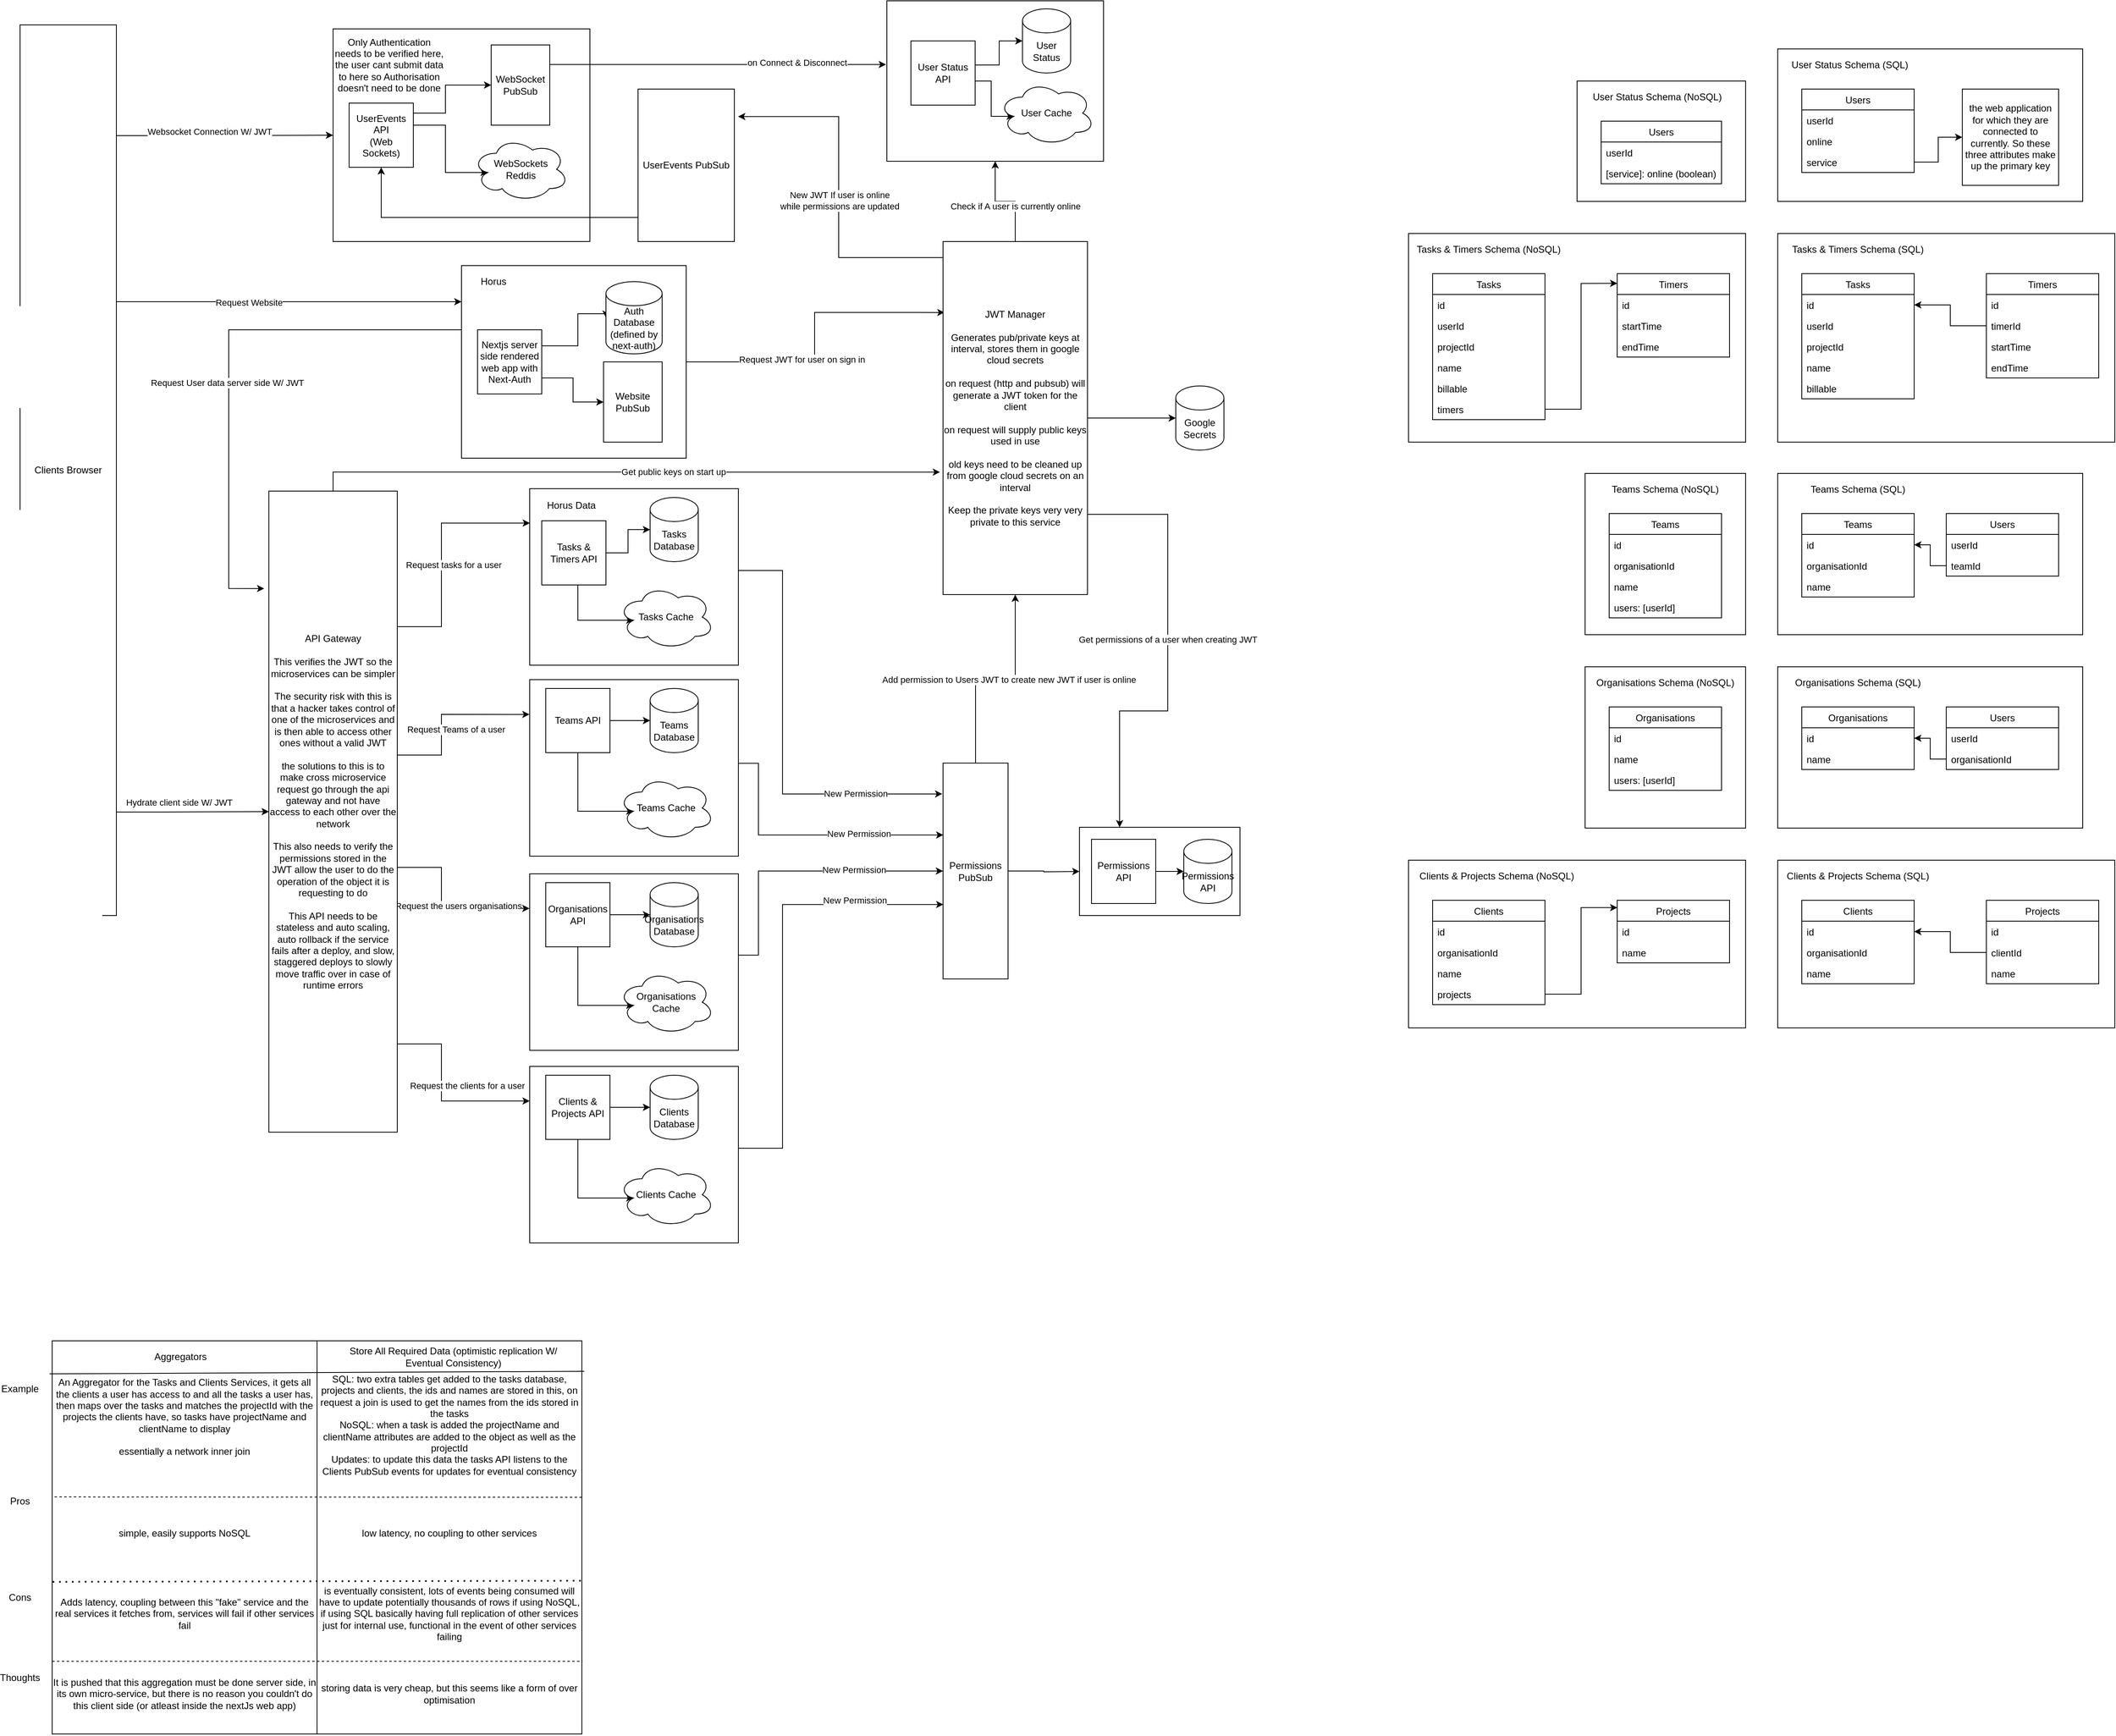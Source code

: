 <mxfile version="14.9.0" type="github">
  <diagram id="nPcvH1GQvYh_hTLvzfsL" name="Page-1">
    <mxGraphModel dx="2505" dy="1810" grid="1" gridSize="10" guides="1" tooltips="1" connect="1" arrows="1" fold="1" page="1" pageScale="1" pageWidth="1654" pageHeight="2336" math="0" shadow="0">
      <root>
        <mxCell id="0" />
        <mxCell id="1" parent="0" />
        <mxCell id="nfuZQFnSO84eK-1PtAOt-130" value="" style="rounded=0;whiteSpace=wrap;html=1;" parent="1" vertex="1">
          <mxGeometry x="1170" y="90" width="270" height="200" as="geometry" />
        </mxCell>
        <mxCell id="nfuZQFnSO84eK-1PtAOt-21" value="" style="rounded=0;whiteSpace=wrap;html=1;" parent="1" vertex="1">
          <mxGeometry x="1410" y="1120" width="200" height="110" as="geometry" />
        </mxCell>
        <mxCell id="nfuZQFnSO84eK-1PtAOt-116" style="edgeStyle=orthogonalEdgeStyle;rounded=0;orthogonalLoop=1;jettySize=auto;html=1;entryX=0.01;entryY=0.201;entryDx=0;entryDy=0;entryPerimeter=0;" parent="1" source="nfuZQFnSO84eK-1PtAOt-32" target="nfuZQFnSO84eK-1PtAOt-27" edge="1">
          <mxGeometry relative="1" as="geometry" />
        </mxCell>
        <mxCell id="nfuZQFnSO84eK-1PtAOt-141" value="Request JWT for user on sign in" style="edgeLabel;html=1;align=center;verticalAlign=middle;resizable=0;points=[];" parent="nfuZQFnSO84eK-1PtAOt-116" vertex="1" connectable="0">
          <mxGeometry x="-0.248" y="3" relative="1" as="geometry">
            <mxPoint as="offset" />
          </mxGeometry>
        </mxCell>
        <mxCell id="nfuZQFnSO84eK-1PtAOt-32" value="" style="rounded=0;whiteSpace=wrap;html=1;" parent="1" vertex="1">
          <mxGeometry x="640" y="420" width="280" height="240" as="geometry" />
        </mxCell>
        <mxCell id="nfuZQFnSO84eK-1PtAOt-112" style="edgeStyle=orthogonalEdgeStyle;rounded=0;orthogonalLoop=1;jettySize=auto;html=1;entryX=-0.012;entryY=0.143;entryDx=0;entryDy=0;entryPerimeter=0;" parent="1" source="nfuZQFnSO84eK-1PtAOt-17" target="nfuZQFnSO84eK-1PtAOt-103" edge="1">
          <mxGeometry relative="1" as="geometry">
            <Array as="points">
              <mxPoint x="1040" y="800" />
              <mxPoint x="1040" y="1079" />
            </Array>
          </mxGeometry>
        </mxCell>
        <mxCell id="nfuZQFnSO84eK-1PtAOt-121" value="New Permission" style="edgeLabel;html=1;align=center;verticalAlign=middle;resizable=0;points=[];" parent="nfuZQFnSO84eK-1PtAOt-112" vertex="1" connectable="0">
          <mxGeometry x="0.659" y="1" relative="1" as="geometry">
            <mxPoint x="-17" as="offset" />
          </mxGeometry>
        </mxCell>
        <mxCell id="nfuZQFnSO84eK-1PtAOt-17" value="" style="rounded=0;whiteSpace=wrap;html=1;" parent="1" vertex="1">
          <mxGeometry x="725" y="698" width="260" height="220" as="geometry" />
        </mxCell>
        <mxCell id="nfuZQFnSO84eK-1PtAOt-100" style="edgeStyle=orthogonalEdgeStyle;rounded=0;orthogonalLoop=1;jettySize=auto;html=1;entryX=0;entryY=0.5;entryDx=0;entryDy=0;" parent="1" source="nfuZQFnSO84eK-1PtAOt-1" target="nfuZQFnSO84eK-1PtAOt-69" edge="1">
          <mxGeometry relative="1" as="geometry">
            <Array as="points">
              <mxPoint x="270" y="1101" />
              <mxPoint x="270" y="1101" />
            </Array>
          </mxGeometry>
        </mxCell>
        <mxCell id="nfuZQFnSO84eK-1PtAOt-101" value="Hydrate client side W/ JWT" style="edgeLabel;html=1;align=center;verticalAlign=middle;resizable=0;points=[];" parent="nfuZQFnSO84eK-1PtAOt-100" vertex="1" connectable="0">
          <mxGeometry x="-0.147" y="-3" relative="1" as="geometry">
            <mxPoint x="-3" y="-15" as="offset" />
          </mxGeometry>
        </mxCell>
        <mxCell id="nfuZQFnSO84eK-1PtAOt-110" style="edgeStyle=orthogonalEdgeStyle;rounded=0;orthogonalLoop=1;jettySize=auto;html=1;" parent="1" source="nfuZQFnSO84eK-1PtAOt-1" edge="1">
          <mxGeometry relative="1" as="geometry">
            <mxPoint x="640" y="465" as="targetPoint" />
            <Array as="points">
              <mxPoint x="350" y="465" />
              <mxPoint x="350" y="465" />
            </Array>
          </mxGeometry>
        </mxCell>
        <mxCell id="nfuZQFnSO84eK-1PtAOt-111" value="Request Website" style="edgeLabel;html=1;align=center;verticalAlign=middle;resizable=0;points=[];" parent="nfuZQFnSO84eK-1PtAOt-110" vertex="1" connectable="0">
          <mxGeometry x="-0.236" y="-1" relative="1" as="geometry">
            <mxPoint as="offset" />
          </mxGeometry>
        </mxCell>
        <mxCell id="nfuZQFnSO84eK-1PtAOt-119" style="edgeStyle=orthogonalEdgeStyle;rounded=0;orthogonalLoop=1;jettySize=auto;html=1;entryX=0;entryY=0.5;entryDx=0;entryDy=0;" parent="1" source="nfuZQFnSO84eK-1PtAOt-1" target="nfuZQFnSO84eK-1PtAOt-117" edge="1">
          <mxGeometry relative="1" as="geometry">
            <Array as="points">
              <mxPoint x="330" y="258" />
              <mxPoint x="330" y="258" />
            </Array>
          </mxGeometry>
        </mxCell>
        <mxCell id="nfuZQFnSO84eK-1PtAOt-120" value="Websocket Connection W/ JWT" style="edgeLabel;html=1;align=center;verticalAlign=middle;resizable=0;points=[];" parent="nfuZQFnSO84eK-1PtAOt-119" vertex="1" connectable="0">
          <mxGeometry x="-0.141" y="5" relative="1" as="geometry">
            <mxPoint as="offset" />
          </mxGeometry>
        </mxCell>
        <mxCell id="nfuZQFnSO84eK-1PtAOt-1" value="Clients Browser" style="whiteSpace=wrap;html=1;" parent="1" vertex="1">
          <mxGeometry x="90" y="120" width="120" height="1110" as="geometry" />
        </mxCell>
        <mxCell id="nfuZQFnSO84eK-1PtAOt-105" style="edgeStyle=orthogonalEdgeStyle;rounded=0;orthogonalLoop=1;jettySize=auto;html=1;entryX=0;entryY=0.5;entryDx=0;entryDy=0;entryPerimeter=0;" parent="1" source="nfuZQFnSO84eK-1PtAOt-4" target="nfuZQFnSO84eK-1PtAOt-13" edge="1">
          <mxGeometry relative="1" as="geometry" />
        </mxCell>
        <mxCell id="nfuZQFnSO84eK-1PtAOt-4" value="Permissions API" style="whiteSpace=wrap;html=1;aspect=fixed;" parent="1" vertex="1">
          <mxGeometry x="1425" y="1135" width="80" height="80" as="geometry" />
        </mxCell>
        <mxCell id="nfuZQFnSO84eK-1PtAOt-37" style="edgeStyle=orthogonalEdgeStyle;rounded=0;orthogonalLoop=1;jettySize=auto;html=1;entryX=0;entryY=0.5;entryDx=0;entryDy=0;entryPerimeter=0;" parent="1" source="nfuZQFnSO84eK-1PtAOt-6" target="nfuZQFnSO84eK-1PtAOt-9" edge="1">
          <mxGeometry relative="1" as="geometry" />
        </mxCell>
        <mxCell id="nfuZQFnSO84eK-1PtAOt-43" style="edgeStyle=orthogonalEdgeStyle;rounded=0;orthogonalLoop=1;jettySize=auto;html=1;entryX=0.16;entryY=0.55;entryDx=0;entryDy=0;entryPerimeter=0;" parent="1" source="nfuZQFnSO84eK-1PtAOt-6" target="nfuZQFnSO84eK-1PtAOt-42" edge="1">
          <mxGeometry relative="1" as="geometry">
            <Array as="points">
              <mxPoint x="785" y="862" />
            </Array>
          </mxGeometry>
        </mxCell>
        <mxCell id="nfuZQFnSO84eK-1PtAOt-6" value="Tasks &amp;amp; Timers API" style="whiteSpace=wrap;html=1;aspect=fixed;" parent="1" vertex="1">
          <mxGeometry x="740" y="738" width="80" height="80" as="geometry" />
        </mxCell>
        <mxCell id="nfuZQFnSO84eK-1PtAOt-9" value="Tasks Database" style="shape=cylinder3;whiteSpace=wrap;html=1;boundedLbl=1;backgroundOutline=1;size=15;" parent="1" vertex="1">
          <mxGeometry x="875" y="709" width="60" height="80" as="geometry" />
        </mxCell>
        <mxCell id="nfuZQFnSO84eK-1PtAOt-13" value="Permissions API" style="shape=cylinder3;whiteSpace=wrap;html=1;boundedLbl=1;backgroundOutline=1;size=15;" parent="1" vertex="1">
          <mxGeometry x="1540" y="1135" width="60" height="80" as="geometry" />
        </mxCell>
        <mxCell id="nfuZQFnSO84eK-1PtAOt-33" style="edgeStyle=orthogonalEdgeStyle;rounded=0;orthogonalLoop=1;jettySize=auto;html=1;entryX=0;entryY=0.5;entryDx=0;entryDy=0;entryPerimeter=0;" parent="1" source="nfuZQFnSO84eK-1PtAOt-2" target="nfuZQFnSO84eK-1PtAOt-8" edge="1">
          <mxGeometry relative="1" as="geometry">
            <Array as="points">
              <mxPoint x="785" y="520" />
              <mxPoint x="785" y="480" />
            </Array>
          </mxGeometry>
        </mxCell>
        <mxCell id="nfuZQFnSO84eK-1PtAOt-81" style="edgeStyle=orthogonalEdgeStyle;rounded=0;orthogonalLoop=1;jettySize=auto;html=1;entryX=-0.036;entryY=0.152;entryDx=0;entryDy=0;entryPerimeter=0;" parent="1" target="nfuZQFnSO84eK-1PtAOt-69" edge="1">
          <mxGeometry relative="1" as="geometry">
            <mxPoint x="350" y="820" as="targetPoint" />
            <mxPoint x="640" y="500" as="sourcePoint" />
            <Array as="points">
              <mxPoint x="350" y="500" />
              <mxPoint x="350" y="822" />
            </Array>
          </mxGeometry>
        </mxCell>
        <mxCell id="nfuZQFnSO84eK-1PtAOt-82" value="Request User data server side W/ JWT" style="edgeLabel;html=1;align=center;verticalAlign=middle;resizable=0;points=[];" parent="nfuZQFnSO84eK-1PtAOt-81" vertex="1" connectable="0">
          <mxGeometry x="0.08" y="-2" relative="1" as="geometry">
            <mxPoint y="1" as="offset" />
          </mxGeometry>
        </mxCell>
        <mxCell id="nfuZQFnSO84eK-1PtAOt-143" style="edgeStyle=orthogonalEdgeStyle;rounded=0;orthogonalLoop=1;jettySize=auto;html=1;entryX=0;entryY=0.5;entryDx=0;entryDy=0;" parent="1" source="nfuZQFnSO84eK-1PtAOt-2" target="nfuZQFnSO84eK-1PtAOt-142" edge="1">
          <mxGeometry relative="1" as="geometry">
            <Array as="points">
              <mxPoint x="779" y="560" />
              <mxPoint x="779" y="590" />
            </Array>
          </mxGeometry>
        </mxCell>
        <mxCell id="nfuZQFnSO84eK-1PtAOt-2" value="Nextjs server side rendered web app with Next-Auth" style="whiteSpace=wrap;html=1;aspect=fixed;" parent="1" vertex="1">
          <mxGeometry x="660" y="500" width="80" height="80" as="geometry" />
        </mxCell>
        <mxCell id="nfuZQFnSO84eK-1PtAOt-8" value="Auth Database&lt;br&gt;(defined by next-auth)" style="shape=cylinder3;whiteSpace=wrap;html=1;boundedLbl=1;backgroundOutline=1;size=15;" parent="1" vertex="1">
          <mxGeometry x="820" y="440" width="70" height="90" as="geometry" />
        </mxCell>
        <mxCell id="nfuZQFnSO84eK-1PtAOt-42" value="Tasks Cache" style="ellipse;shape=cloud;whiteSpace=wrap;html=1;" parent="1" vertex="1">
          <mxGeometry x="835" y="818" width="120" height="80" as="geometry" />
        </mxCell>
        <mxCell id="nfuZQFnSO84eK-1PtAOt-87" style="edgeStyle=orthogonalEdgeStyle;rounded=0;orthogonalLoop=1;jettySize=auto;html=1;entryX=0;entryY=0.5;entryDx=0;entryDy=0;entryPerimeter=0;" parent="1" source="nfuZQFnSO84eK-1PtAOt-27" target="nfuZQFnSO84eK-1PtAOt-86" edge="1">
          <mxGeometry relative="1" as="geometry" />
        </mxCell>
        <mxCell id="nfuZQFnSO84eK-1PtAOt-138" style="edgeStyle=orthogonalEdgeStyle;rounded=0;orthogonalLoop=1;jettySize=auto;html=1;entryX=0.5;entryY=1;entryDx=0;entryDy=0;" parent="1" source="nfuZQFnSO84eK-1PtAOt-27" target="nfuZQFnSO84eK-1PtAOt-130" edge="1">
          <mxGeometry relative="1" as="geometry" />
        </mxCell>
        <mxCell id="nfuZQFnSO84eK-1PtAOt-140" value="Check if A user is currently online" style="edgeLabel;html=1;align=center;verticalAlign=middle;resizable=0;points=[];" parent="nfuZQFnSO84eK-1PtAOt-138" vertex="1" connectable="0">
          <mxGeometry x="-0.296" relative="1" as="geometry">
            <mxPoint as="offset" />
          </mxGeometry>
        </mxCell>
        <mxCell id="nfuZQFnSO84eK-1PtAOt-316" style="edgeStyle=orthogonalEdgeStyle;rounded=0;orthogonalLoop=1;jettySize=auto;html=1;entryX=0.25;entryY=0;entryDx=0;entryDy=0;" parent="1" source="nfuZQFnSO84eK-1PtAOt-27" target="nfuZQFnSO84eK-1PtAOt-21" edge="1">
          <mxGeometry relative="1" as="geometry">
            <Array as="points">
              <mxPoint x="1520" y="730" />
              <mxPoint x="1520" y="975" />
              <mxPoint x="1460" y="975" />
            </Array>
          </mxGeometry>
        </mxCell>
        <mxCell id="nfuZQFnSO84eK-1PtAOt-317" value="Get permissions of a user when creating JWT" style="edgeLabel;html=1;align=center;verticalAlign=middle;resizable=0;points=[];" parent="nfuZQFnSO84eK-1PtAOt-316" vertex="1" connectable="0">
          <mxGeometry x="-0.069" relative="1" as="geometry">
            <mxPoint as="offset" />
          </mxGeometry>
        </mxCell>
        <mxCell id="nfuZQFnSO84eK-1PtAOt-326" style="edgeStyle=orthogonalEdgeStyle;rounded=0;orthogonalLoop=1;jettySize=auto;html=1;entryX=1.039;entryY=0.18;entryDx=0;entryDy=0;entryPerimeter=0;" parent="1" source="nfuZQFnSO84eK-1PtAOt-27" target="nfuZQFnSO84eK-1PtAOt-324" edge="1">
          <mxGeometry relative="1" as="geometry">
            <Array as="points">
              <mxPoint x="1110" y="410" />
              <mxPoint x="1110" y="234" />
            </Array>
          </mxGeometry>
        </mxCell>
        <mxCell id="nfuZQFnSO84eK-1PtAOt-327" value="New JWT If user is online&lt;br&gt;while permissions are updated" style="edgeLabel;html=1;align=center;verticalAlign=middle;resizable=0;points=[];" parent="nfuZQFnSO84eK-1PtAOt-326" vertex="1" connectable="0">
          <mxGeometry x="-0.066" y="-1" relative="1" as="geometry">
            <mxPoint as="offset" />
          </mxGeometry>
        </mxCell>
        <mxCell id="nfuZQFnSO84eK-1PtAOt-27" value="JWT Manager&lt;br&gt;&lt;br&gt;Generates pub/private keys at interval, stores them in google cloud secrets&lt;br&gt;&lt;br&gt;on request (http and pubsub) will generate a JWT token for the client&lt;br&gt;&lt;br&gt;on request will supply public keys used in use&lt;br&gt;&lt;br&gt;old keys need to be cleaned up from google cloud secrets on an interval&lt;br&gt;&lt;br&gt;Keep the private keys very very private to this service" style="whiteSpace=wrap;html=1;" parent="1" vertex="1">
          <mxGeometry x="1240" y="390" width="180" height="440" as="geometry" />
        </mxCell>
        <mxCell id="nfuZQFnSO84eK-1PtAOt-113" style="edgeStyle=orthogonalEdgeStyle;rounded=0;orthogonalLoop=1;jettySize=auto;html=1;entryX=0.005;entryY=0.333;entryDx=0;entryDy=0;entryPerimeter=0;exitX=0.997;exitY=0.474;exitDx=0;exitDy=0;exitPerimeter=0;" parent="1" source="nfuZQFnSO84eK-1PtAOt-51" target="nfuZQFnSO84eK-1PtAOt-103" edge="1">
          <mxGeometry relative="1" as="geometry">
            <mxPoint x="1000" y="1150" as="sourcePoint" />
            <Array as="points">
              <mxPoint x="1010" y="1040" />
              <mxPoint x="1010" y="1130" />
            </Array>
          </mxGeometry>
        </mxCell>
        <mxCell id="nfuZQFnSO84eK-1PtAOt-122" value="New Permission" style="edgeLabel;html=1;align=center;verticalAlign=middle;resizable=0;points=[];" parent="nfuZQFnSO84eK-1PtAOt-113" vertex="1" connectable="0">
          <mxGeometry x="0.547" y="-1" relative="1" as="geometry">
            <mxPoint x="-27" y="-3" as="offset" />
          </mxGeometry>
        </mxCell>
        <mxCell id="nfuZQFnSO84eK-1PtAOt-51" value="" style="rounded=0;whiteSpace=wrap;html=1;" parent="1" vertex="1">
          <mxGeometry x="725" y="936" width="260" height="220" as="geometry" />
        </mxCell>
        <mxCell id="nfuZQFnSO84eK-1PtAOt-52" style="edgeStyle=orthogonalEdgeStyle;rounded=0;orthogonalLoop=1;jettySize=auto;html=1;entryX=0;entryY=0.5;entryDx=0;entryDy=0;entryPerimeter=0;" parent="1" source="nfuZQFnSO84eK-1PtAOt-54" target="nfuZQFnSO84eK-1PtAOt-55" edge="1">
          <mxGeometry relative="1" as="geometry" />
        </mxCell>
        <mxCell id="nfuZQFnSO84eK-1PtAOt-53" style="edgeStyle=orthogonalEdgeStyle;rounded=0;orthogonalLoop=1;jettySize=auto;html=1;entryX=0.16;entryY=0.55;entryDx=0;entryDy=0;entryPerimeter=0;" parent="1" source="nfuZQFnSO84eK-1PtAOt-54" target="nfuZQFnSO84eK-1PtAOt-56" edge="1">
          <mxGeometry relative="1" as="geometry">
            <Array as="points">
              <mxPoint x="785" y="1100" />
            </Array>
          </mxGeometry>
        </mxCell>
        <mxCell id="nfuZQFnSO84eK-1PtAOt-54" value="Teams API" style="whiteSpace=wrap;html=1;aspect=fixed;" parent="1" vertex="1">
          <mxGeometry x="745" y="947" width="80" height="80" as="geometry" />
        </mxCell>
        <mxCell id="nfuZQFnSO84eK-1PtAOt-55" value="Teams Database" style="shape=cylinder3;whiteSpace=wrap;html=1;boundedLbl=1;backgroundOutline=1;size=15;" parent="1" vertex="1">
          <mxGeometry x="875" y="947" width="60" height="80" as="geometry" />
        </mxCell>
        <mxCell id="nfuZQFnSO84eK-1PtAOt-56" value="Teams Cache" style="ellipse;shape=cloud;whiteSpace=wrap;html=1;" parent="1" vertex="1">
          <mxGeometry x="835" y="1056" width="120" height="80" as="geometry" />
        </mxCell>
        <mxCell id="nfuZQFnSO84eK-1PtAOt-114" style="edgeStyle=orthogonalEdgeStyle;rounded=0;orthogonalLoop=1;jettySize=auto;html=1;entryX=0;entryY=0.5;entryDx=0;entryDy=0;exitX=1.001;exitY=0.461;exitDx=0;exitDy=0;exitPerimeter=0;" parent="1" source="nfuZQFnSO84eK-1PtAOt-57" target="nfuZQFnSO84eK-1PtAOt-103" edge="1">
          <mxGeometry relative="1" as="geometry">
            <mxPoint x="1010" y="1190" as="sourcePoint" />
            <Array as="points">
              <mxPoint x="1010" y="1279" />
              <mxPoint x="1010" y="1175" />
            </Array>
          </mxGeometry>
        </mxCell>
        <mxCell id="nfuZQFnSO84eK-1PtAOt-123" value="New Permission" style="edgeLabel;html=1;align=center;verticalAlign=middle;resizable=0;points=[];" parent="nfuZQFnSO84eK-1PtAOt-114" vertex="1" connectable="0">
          <mxGeometry x="0.379" y="2" relative="1" as="geometry">
            <mxPoint as="offset" />
          </mxGeometry>
        </mxCell>
        <mxCell id="nfuZQFnSO84eK-1PtAOt-57" value="" style="rounded=0;whiteSpace=wrap;html=1;" parent="1" vertex="1">
          <mxGeometry x="725" y="1178" width="260" height="220" as="geometry" />
        </mxCell>
        <mxCell id="nfuZQFnSO84eK-1PtAOt-58" style="edgeStyle=orthogonalEdgeStyle;rounded=0;orthogonalLoop=1;jettySize=auto;html=1;entryX=0;entryY=0.5;entryDx=0;entryDy=0;entryPerimeter=0;" parent="1" source="nfuZQFnSO84eK-1PtAOt-60" target="nfuZQFnSO84eK-1PtAOt-61" edge="1">
          <mxGeometry relative="1" as="geometry" />
        </mxCell>
        <mxCell id="nfuZQFnSO84eK-1PtAOt-59" style="edgeStyle=orthogonalEdgeStyle;rounded=0;orthogonalLoop=1;jettySize=auto;html=1;entryX=0.16;entryY=0.55;entryDx=0;entryDy=0;entryPerimeter=0;" parent="1" source="nfuZQFnSO84eK-1PtAOt-60" target="nfuZQFnSO84eK-1PtAOt-62" edge="1">
          <mxGeometry relative="1" as="geometry">
            <Array as="points">
              <mxPoint x="785" y="1342" />
            </Array>
          </mxGeometry>
        </mxCell>
        <mxCell id="nfuZQFnSO84eK-1PtAOt-60" value="Organisations API" style="whiteSpace=wrap;html=1;aspect=fixed;" parent="1" vertex="1">
          <mxGeometry x="745" y="1189" width="80" height="80" as="geometry" />
        </mxCell>
        <mxCell id="nfuZQFnSO84eK-1PtAOt-61" value="Organisations&lt;br&gt;Database" style="shape=cylinder3;whiteSpace=wrap;html=1;boundedLbl=1;backgroundOutline=1;size=15;" parent="1" vertex="1">
          <mxGeometry x="875" y="1189" width="60" height="80" as="geometry" />
        </mxCell>
        <mxCell id="nfuZQFnSO84eK-1PtAOt-62" value="Organisations&lt;br&gt;Cache" style="ellipse;shape=cloud;whiteSpace=wrap;html=1;" parent="1" vertex="1">
          <mxGeometry x="835" y="1298" width="120" height="80" as="geometry" />
        </mxCell>
        <mxCell id="nfuZQFnSO84eK-1PtAOt-115" style="edgeStyle=orthogonalEdgeStyle;rounded=0;orthogonalLoop=1;jettySize=auto;html=1;entryX=0.005;entryY=0.655;entryDx=0;entryDy=0;entryPerimeter=0;" parent="1" source="nfuZQFnSO84eK-1PtAOt-63" target="nfuZQFnSO84eK-1PtAOt-103" edge="1">
          <mxGeometry relative="1" as="geometry">
            <Array as="points">
              <mxPoint x="1040" y="1520" />
              <mxPoint x="1040" y="1216" />
            </Array>
          </mxGeometry>
        </mxCell>
        <mxCell id="nfuZQFnSO84eK-1PtAOt-124" value="New Permission" style="edgeLabel;html=1;align=center;verticalAlign=middle;resizable=0;points=[];" parent="nfuZQFnSO84eK-1PtAOt-115" vertex="1" connectable="0">
          <mxGeometry x="0.083" y="-3" relative="1" as="geometry">
            <mxPoint x="87" y="-61" as="offset" />
          </mxGeometry>
        </mxCell>
        <mxCell id="nfuZQFnSO84eK-1PtAOt-63" value="" style="rounded=0;whiteSpace=wrap;html=1;" parent="1" vertex="1">
          <mxGeometry x="725" y="1418" width="260" height="220" as="geometry" />
        </mxCell>
        <mxCell id="nfuZQFnSO84eK-1PtAOt-64" style="edgeStyle=orthogonalEdgeStyle;rounded=0;orthogonalLoop=1;jettySize=auto;html=1;entryX=0;entryY=0.5;entryDx=0;entryDy=0;entryPerimeter=0;" parent="1" source="nfuZQFnSO84eK-1PtAOt-66" target="nfuZQFnSO84eK-1PtAOt-67" edge="1">
          <mxGeometry relative="1" as="geometry" />
        </mxCell>
        <mxCell id="nfuZQFnSO84eK-1PtAOt-65" style="edgeStyle=orthogonalEdgeStyle;rounded=0;orthogonalLoop=1;jettySize=auto;html=1;entryX=0.16;entryY=0.55;entryDx=0;entryDy=0;entryPerimeter=0;" parent="1" source="nfuZQFnSO84eK-1PtAOt-66" target="nfuZQFnSO84eK-1PtAOt-68" edge="1">
          <mxGeometry relative="1" as="geometry">
            <Array as="points">
              <mxPoint x="785" y="1582" />
            </Array>
          </mxGeometry>
        </mxCell>
        <mxCell id="nfuZQFnSO84eK-1PtAOt-66" value="Clients &amp;amp; Projects&amp;nbsp;API" style="whiteSpace=wrap;html=1;aspect=fixed;" parent="1" vertex="1">
          <mxGeometry x="745" y="1429" width="80" height="80" as="geometry" />
        </mxCell>
        <mxCell id="nfuZQFnSO84eK-1PtAOt-67" value="Clients Database" style="shape=cylinder3;whiteSpace=wrap;html=1;boundedLbl=1;backgroundOutline=1;size=15;" parent="1" vertex="1">
          <mxGeometry x="875" y="1429" width="60" height="80" as="geometry" />
        </mxCell>
        <mxCell id="nfuZQFnSO84eK-1PtAOt-68" value="Clients Cache" style="ellipse;shape=cloud;whiteSpace=wrap;html=1;" parent="1" vertex="1">
          <mxGeometry x="835" y="1538" width="120" height="80" as="geometry" />
        </mxCell>
        <mxCell id="nfuZQFnSO84eK-1PtAOt-72" style="edgeStyle=orthogonalEdgeStyle;rounded=0;orthogonalLoop=1;jettySize=auto;html=1;entryX=0.001;entryY=0.195;entryDx=0;entryDy=0;entryPerimeter=0;" parent="1" source="nfuZQFnSO84eK-1PtAOt-69" target="nfuZQFnSO84eK-1PtAOt-17" edge="1">
          <mxGeometry relative="1" as="geometry">
            <mxPoint x="660" y="741" as="targetPoint" />
            <Array as="points">
              <mxPoint x="615" y="870" />
              <mxPoint x="615" y="741" />
            </Array>
          </mxGeometry>
        </mxCell>
        <mxCell id="nfuZQFnSO84eK-1PtAOt-76" value="Request tasks for a user" style="edgeLabel;html=1;align=center;verticalAlign=middle;resizable=0;points=[];" parent="nfuZQFnSO84eK-1PtAOt-72" vertex="1" connectable="0">
          <mxGeometry x="-0.561" y="2" relative="1" as="geometry">
            <mxPoint x="17" y="-68" as="offset" />
          </mxGeometry>
        </mxCell>
        <mxCell id="nfuZQFnSO84eK-1PtAOt-73" style="edgeStyle=orthogonalEdgeStyle;rounded=0;orthogonalLoop=1;jettySize=auto;html=1;entryX=-0.001;entryY=0.197;entryDx=0;entryDy=0;entryPerimeter=0;" parent="1" source="nfuZQFnSO84eK-1PtAOt-69" target="nfuZQFnSO84eK-1PtAOt-51" edge="1">
          <mxGeometry relative="1" as="geometry">
            <mxPoint x="660" y="979" as="targetPoint" />
            <Array as="points">
              <mxPoint x="615" y="1030" />
              <mxPoint x="615" y="979" />
            </Array>
          </mxGeometry>
        </mxCell>
        <mxCell id="nfuZQFnSO84eK-1PtAOt-77" value="Request Teams of a user" style="edgeLabel;html=1;align=center;verticalAlign=middle;resizable=0;points=[];" parent="nfuZQFnSO84eK-1PtAOt-73" vertex="1" connectable="0">
          <mxGeometry x="-0.409" y="-3" relative="1" as="geometry">
            <mxPoint x="15" y="-24" as="offset" />
          </mxGeometry>
        </mxCell>
        <mxCell id="nfuZQFnSO84eK-1PtAOt-74" style="edgeStyle=orthogonalEdgeStyle;rounded=0;orthogonalLoop=1;jettySize=auto;html=1;entryX=-0.001;entryY=0.196;entryDx=0;entryDy=0;entryPerimeter=0;" parent="1" source="nfuZQFnSO84eK-1PtAOt-69" target="nfuZQFnSO84eK-1PtAOt-57" edge="1">
          <mxGeometry relative="1" as="geometry">
            <mxPoint x="660" y="1221" as="targetPoint" />
            <Array as="points">
              <mxPoint x="615" y="1170" />
              <mxPoint x="615" y="1221" />
            </Array>
          </mxGeometry>
        </mxCell>
        <mxCell id="nfuZQFnSO84eK-1PtAOt-78" value="Request the users organisations" style="edgeLabel;html=1;align=center;verticalAlign=middle;resizable=0;points=[];" parent="nfuZQFnSO84eK-1PtAOt-74" vertex="1" connectable="0">
          <mxGeometry x="-0.332" y="1" relative="1" as="geometry">
            <mxPoint x="20" y="31" as="offset" />
          </mxGeometry>
        </mxCell>
        <mxCell id="nfuZQFnSO84eK-1PtAOt-75" style="edgeStyle=orthogonalEdgeStyle;rounded=0;orthogonalLoop=1;jettySize=auto;html=1;entryX=0;entryY=0.196;entryDx=0;entryDy=0;entryPerimeter=0;" parent="1" source="nfuZQFnSO84eK-1PtAOt-69" target="nfuZQFnSO84eK-1PtAOt-63" edge="1">
          <mxGeometry relative="1" as="geometry">
            <mxPoint x="720" y="1461" as="targetPoint" />
            <Array as="points">
              <mxPoint x="615" y="1390" />
              <mxPoint x="615" y="1461" />
            </Array>
          </mxGeometry>
        </mxCell>
        <mxCell id="nfuZQFnSO84eK-1PtAOt-79" value="Request the clients for a user" style="edgeLabel;html=1;align=center;verticalAlign=middle;resizable=0;points=[];" parent="nfuZQFnSO84eK-1PtAOt-75" vertex="1" connectable="0">
          <mxGeometry x="-0.451" y="3" relative="1" as="geometry">
            <mxPoint x="29" y="42" as="offset" />
          </mxGeometry>
        </mxCell>
        <mxCell id="nfuZQFnSO84eK-1PtAOt-321" style="edgeStyle=orthogonalEdgeStyle;rounded=0;orthogonalLoop=1;jettySize=auto;html=1;entryX=-0.021;entryY=0.653;entryDx=0;entryDy=0;entryPerimeter=0;" parent="1" source="nfuZQFnSO84eK-1PtAOt-69" target="nfuZQFnSO84eK-1PtAOt-27" edge="1">
          <mxGeometry relative="1" as="geometry">
            <Array as="points">
              <mxPoint x="480" y="677" />
            </Array>
          </mxGeometry>
        </mxCell>
        <mxCell id="nfuZQFnSO84eK-1PtAOt-322" value="Get public keys on start up" style="edgeLabel;html=1;align=center;verticalAlign=middle;resizable=0;points=[];" parent="nfuZQFnSO84eK-1PtAOt-321" vertex="1" connectable="0">
          <mxGeometry x="0.146" y="1" relative="1" as="geometry">
            <mxPoint as="offset" />
          </mxGeometry>
        </mxCell>
        <mxCell id="nfuZQFnSO84eK-1PtAOt-69" value="API Gateway&lt;br&gt;&lt;br&gt;This verifies the JWT so the microservices can be simpler&lt;br&gt;&lt;br&gt;The security risk with this is that a hacker takes control of one of the microservices and is then able to access other ones without a valid JWT&lt;br&gt;&lt;br&gt;the solutions to this is to make cross microservice request go through the api gateway and not have access to each other over the network&lt;br&gt;&lt;br&gt;This also needs to verify the permissions stored in the JWT allow the user to do the operation of the object it is requesting to do&lt;br&gt;&lt;br&gt;This API needs to be stateless and auto scaling, auto rollback if the service fails after a deploy, and slow, staggered deploys to slowly move traffic over in case of runtime errors" style="rounded=0;whiteSpace=wrap;html=1;" parent="1" vertex="1">
          <mxGeometry x="400" y="701" width="160" height="799" as="geometry" />
        </mxCell>
        <mxCell id="nfuZQFnSO84eK-1PtAOt-86" value="Google Secrets" style="shape=cylinder3;whiteSpace=wrap;html=1;boundedLbl=1;backgroundOutline=1;size=15;" parent="1" vertex="1">
          <mxGeometry x="1530" y="570" width="60" height="80" as="geometry" />
        </mxCell>
        <mxCell id="nfuZQFnSO84eK-1PtAOt-104" style="edgeStyle=orthogonalEdgeStyle;rounded=0;orthogonalLoop=1;jettySize=auto;html=1;" parent="1" source="nfuZQFnSO84eK-1PtAOt-103" edge="1">
          <mxGeometry relative="1" as="geometry">
            <mxPoint x="1410" y="1175" as="targetPoint" />
          </mxGeometry>
        </mxCell>
        <mxCell id="nfuZQFnSO84eK-1PtAOt-125" style="edgeStyle=orthogonalEdgeStyle;rounded=0;orthogonalLoop=1;jettySize=auto;html=1;entryX=0.5;entryY=1;entryDx=0;entryDy=0;" parent="1" source="nfuZQFnSO84eK-1PtAOt-103" target="nfuZQFnSO84eK-1PtAOt-27" edge="1">
          <mxGeometry relative="1" as="geometry" />
        </mxCell>
        <mxCell id="nfuZQFnSO84eK-1PtAOt-126" value="Add permission to Users JWT to create new JWT if user is online" style="edgeLabel;html=1;align=center;verticalAlign=middle;resizable=0;points=[];" parent="nfuZQFnSO84eK-1PtAOt-125" vertex="1" connectable="0">
          <mxGeometry x="0.117" y="-1" relative="1" as="geometry">
            <mxPoint x="1" as="offset" />
          </mxGeometry>
        </mxCell>
        <mxCell id="nfuZQFnSO84eK-1PtAOt-103" value="Permissions PubSub" style="whiteSpace=wrap;html=1;" parent="1" vertex="1">
          <mxGeometry x="1240" y="1040" width="81" height="269" as="geometry" />
        </mxCell>
        <mxCell id="nfuZQFnSO84eK-1PtAOt-117" value="" style="rounded=0;whiteSpace=wrap;html=1;" parent="1" vertex="1">
          <mxGeometry x="480" y="125" width="320" height="265" as="geometry" />
        </mxCell>
        <mxCell id="nfuZQFnSO84eK-1PtAOt-129" style="edgeStyle=orthogonalEdgeStyle;rounded=0;orthogonalLoop=1;jettySize=auto;html=1;entryX=0.16;entryY=0.55;entryDx=0;entryDy=0;entryPerimeter=0;" parent="1" source="nfuZQFnSO84eK-1PtAOt-118" target="nfuZQFnSO84eK-1PtAOt-128" edge="1">
          <mxGeometry relative="1" as="geometry">
            <Array as="points">
              <mxPoint x="620" y="245" />
              <mxPoint x="620" y="304" />
            </Array>
          </mxGeometry>
        </mxCell>
        <mxCell id="nfuZQFnSO84eK-1PtAOt-134" style="edgeStyle=orthogonalEdgeStyle;rounded=0;orthogonalLoop=1;jettySize=auto;html=1;entryX=0;entryY=0.5;entryDx=0;entryDy=0;" parent="1" source="nfuZQFnSO84eK-1PtAOt-118" target="nfuZQFnSO84eK-1PtAOt-133" edge="1">
          <mxGeometry relative="1" as="geometry">
            <Array as="points">
              <mxPoint x="620" y="230" />
              <mxPoint x="620" y="195" />
            </Array>
          </mxGeometry>
        </mxCell>
        <mxCell id="nfuZQFnSO84eK-1PtAOt-118" value="UserEvents API&lt;br&gt;(Web Sockets)" style="whiteSpace=wrap;html=1;aspect=fixed;" parent="1" vertex="1">
          <mxGeometry x="500" y="217.5" width="80" height="80" as="geometry" />
        </mxCell>
        <mxCell id="nfuZQFnSO84eK-1PtAOt-127" value="User Status" style="shape=cylinder3;whiteSpace=wrap;html=1;boundedLbl=1;backgroundOutline=1;size=15;" parent="1" vertex="1">
          <mxGeometry x="1339" y="100" width="60" height="80" as="geometry" />
        </mxCell>
        <mxCell id="nfuZQFnSO84eK-1PtAOt-128" value="WebSockets&lt;br&gt;Reddis" style="ellipse;shape=cloud;whiteSpace=wrap;html=1;" parent="1" vertex="1">
          <mxGeometry x="653.5" y="260" width="120" height="80" as="geometry" />
        </mxCell>
        <mxCell id="nfuZQFnSO84eK-1PtAOt-135" style="edgeStyle=orthogonalEdgeStyle;rounded=0;orthogonalLoop=1;jettySize=auto;html=1;entryX=0;entryY=0.5;entryDx=0;entryDy=0;entryPerimeter=0;" parent="1" source="nfuZQFnSO84eK-1PtAOt-131" target="nfuZQFnSO84eK-1PtAOt-127" edge="1">
          <mxGeometry relative="1" as="geometry">
            <Array as="points">
              <mxPoint x="1310" y="170" />
              <mxPoint x="1310" y="140" />
            </Array>
          </mxGeometry>
        </mxCell>
        <mxCell id="nfuZQFnSO84eK-1PtAOt-136" style="edgeStyle=orthogonalEdgeStyle;rounded=0;orthogonalLoop=1;jettySize=auto;html=1;entryX=0.16;entryY=0.55;entryDx=0;entryDy=0;entryPerimeter=0;" parent="1" source="nfuZQFnSO84eK-1PtAOt-131" target="nfuZQFnSO84eK-1PtAOt-132" edge="1">
          <mxGeometry relative="1" as="geometry">
            <Array as="points">
              <mxPoint x="1300" y="190" />
              <mxPoint x="1300" y="234" />
            </Array>
          </mxGeometry>
        </mxCell>
        <mxCell id="nfuZQFnSO84eK-1PtAOt-131" value="User Status API" style="whiteSpace=wrap;html=1;aspect=fixed;" parent="1" vertex="1">
          <mxGeometry x="1200" y="140" width="80" height="80" as="geometry" />
        </mxCell>
        <mxCell id="nfuZQFnSO84eK-1PtAOt-132" value="User Cache" style="ellipse;shape=cloud;whiteSpace=wrap;html=1;" parent="1" vertex="1">
          <mxGeometry x="1309" y="190" width="120" height="80" as="geometry" />
        </mxCell>
        <mxCell id="nfuZQFnSO84eK-1PtAOt-137" style="edgeStyle=orthogonalEdgeStyle;rounded=0;orthogonalLoop=1;jettySize=auto;html=1;entryX=-0.004;entryY=0.397;entryDx=0;entryDy=0;entryPerimeter=0;" parent="1" source="nfuZQFnSO84eK-1PtAOt-133" target="nfuZQFnSO84eK-1PtAOt-130" edge="1">
          <mxGeometry relative="1" as="geometry">
            <mxPoint x="1160" y="170" as="targetPoint" />
            <Array as="points">
              <mxPoint x="1150" y="170" />
            </Array>
          </mxGeometry>
        </mxCell>
        <mxCell id="nfuZQFnSO84eK-1PtAOt-139" value="on Connect &amp;amp; Disconnect" style="edgeLabel;html=1;align=center;verticalAlign=middle;resizable=0;points=[];" parent="nfuZQFnSO84eK-1PtAOt-137" vertex="1" connectable="0">
          <mxGeometry x="0.468" y="3" relative="1" as="geometry">
            <mxPoint as="offset" />
          </mxGeometry>
        </mxCell>
        <mxCell id="nfuZQFnSO84eK-1PtAOt-133" value="WebSocket&lt;br&gt;PubSub" style="rounded=0;whiteSpace=wrap;html=1;" parent="1" vertex="1">
          <mxGeometry x="677" y="145" width="73" height="100" as="geometry" />
        </mxCell>
        <mxCell id="nfuZQFnSO84eK-1PtAOt-142" value="Website&lt;br&gt;PubSub" style="rounded=0;whiteSpace=wrap;html=1;" parent="1" vertex="1">
          <mxGeometry x="817" y="540" width="73" height="100" as="geometry" />
        </mxCell>
        <mxCell id="nfuZQFnSO84eK-1PtAOt-148" value="" style="rounded=0;whiteSpace=wrap;html=1;align=center;" parent="1" vertex="1">
          <mxGeometry x="2280" y="150" width="380" height="190" as="geometry" />
        </mxCell>
        <mxCell id="nfuZQFnSO84eK-1PtAOt-149" value="User Status Schema (SQL)" style="text;html=1;strokeColor=none;fillColor=none;align=center;verticalAlign=middle;whiteSpace=wrap;rounded=0;" parent="1" vertex="1">
          <mxGeometry x="2290" y="160" width="160" height="20" as="geometry" />
        </mxCell>
        <mxCell id="nfuZQFnSO84eK-1PtAOt-150" value="Users" style="swimlane;fontStyle=0;childLayout=stackLayout;horizontal=1;startSize=26;horizontalStack=0;resizeParent=1;resizeParentMax=0;resizeLast=0;collapsible=1;marginBottom=0;" parent="1" vertex="1">
          <mxGeometry x="2310" y="200" width="140" height="104" as="geometry" />
        </mxCell>
        <mxCell id="nfuZQFnSO84eK-1PtAOt-151" value="userId" style="text;strokeColor=none;fillColor=none;align=left;verticalAlign=top;spacingLeft=4;spacingRight=4;overflow=hidden;rotatable=0;points=[[0,0.5],[1,0.5]];portConstraint=eastwest;" parent="nfuZQFnSO84eK-1PtAOt-150" vertex="1">
          <mxGeometry y="26" width="140" height="26" as="geometry" />
        </mxCell>
        <mxCell id="nfuZQFnSO84eK-1PtAOt-152" value="online" style="text;strokeColor=none;fillColor=none;align=left;verticalAlign=top;spacingLeft=4;spacingRight=4;overflow=hidden;rotatable=0;points=[[0,0.5],[1,0.5]];portConstraint=eastwest;" parent="nfuZQFnSO84eK-1PtAOt-150" vertex="1">
          <mxGeometry y="52" width="140" height="26" as="geometry" />
        </mxCell>
        <mxCell id="nfuZQFnSO84eK-1PtAOt-153" value="service" style="text;strokeColor=none;fillColor=none;align=left;verticalAlign=top;spacingLeft=4;spacingRight=4;overflow=hidden;rotatable=0;points=[[0,0.5],[1,0.5]];portConstraint=eastwest;" parent="nfuZQFnSO84eK-1PtAOt-150" vertex="1">
          <mxGeometry y="78" width="140" height="26" as="geometry" />
        </mxCell>
        <mxCell id="nfuZQFnSO84eK-1PtAOt-156" value="the web application for which they are connected to currently. So these three attributes make up the primary key" style="rounded=0;whiteSpace=wrap;html=1;" parent="1" vertex="1">
          <mxGeometry x="2510" y="200" width="120" height="120" as="geometry" />
        </mxCell>
        <mxCell id="nfuZQFnSO84eK-1PtAOt-159" style="edgeStyle=orthogonalEdgeStyle;rounded=0;orthogonalLoop=1;jettySize=auto;html=1;entryX=0;entryY=0.5;entryDx=0;entryDy=0;" parent="1" source="nfuZQFnSO84eK-1PtAOt-153" target="nfuZQFnSO84eK-1PtAOt-156" edge="1">
          <mxGeometry relative="1" as="geometry" />
        </mxCell>
        <mxCell id="nfuZQFnSO84eK-1PtAOt-160" value="" style="rounded=0;whiteSpace=wrap;html=1;" parent="1" vertex="1">
          <mxGeometry x="1820" y="380" width="420" height="260" as="geometry" />
        </mxCell>
        <mxCell id="nfuZQFnSO84eK-1PtAOt-161" value="Tasks &amp;amp; Timers Schema (NoSQL)" style="text;html=1;strokeColor=none;fillColor=none;align=center;verticalAlign=middle;whiteSpace=wrap;rounded=0;" parent="1" vertex="1">
          <mxGeometry x="1820" y="390" width="200" height="20" as="geometry" />
        </mxCell>
        <mxCell id="nfuZQFnSO84eK-1PtAOt-162" value="Tasks" style="swimlane;fontStyle=0;childLayout=stackLayout;horizontal=1;startSize=26;horizontalStack=0;resizeParent=1;resizeParentMax=0;resizeLast=0;collapsible=1;marginBottom=0;" parent="1" vertex="1">
          <mxGeometry x="1850" y="430" width="140" height="182" as="geometry">
            <mxRectangle x="1850" y="430" width="60" height="26" as="alternateBounds" />
          </mxGeometry>
        </mxCell>
        <mxCell id="nfuZQFnSO84eK-1PtAOt-163" value="id" style="text;strokeColor=none;fillColor=none;align=left;verticalAlign=top;spacingLeft=4;spacingRight=4;overflow=hidden;rotatable=0;points=[[0,0.5],[1,0.5]];portConstraint=eastwest;" parent="nfuZQFnSO84eK-1PtAOt-162" vertex="1">
          <mxGeometry y="26" width="140" height="26" as="geometry" />
        </mxCell>
        <mxCell id="nfuZQFnSO84eK-1PtAOt-177" value="userId" style="text;strokeColor=none;fillColor=none;align=left;verticalAlign=top;spacingLeft=4;spacingRight=4;overflow=hidden;rotatable=0;points=[[0,0.5],[1,0.5]];portConstraint=eastwest;" parent="nfuZQFnSO84eK-1PtAOt-162" vertex="1">
          <mxGeometry y="52" width="140" height="26" as="geometry" />
        </mxCell>
        <mxCell id="nfuZQFnSO84eK-1PtAOt-178" value="projectId" style="text;strokeColor=none;fillColor=none;align=left;verticalAlign=top;spacingLeft=4;spacingRight=4;overflow=hidden;rotatable=0;points=[[0,0.5],[1,0.5]];portConstraint=eastwest;" parent="nfuZQFnSO84eK-1PtAOt-162" vertex="1">
          <mxGeometry y="78" width="140" height="26" as="geometry" />
        </mxCell>
        <mxCell id="nfuZQFnSO84eK-1PtAOt-164" value="name" style="text;strokeColor=none;fillColor=none;align=left;verticalAlign=top;spacingLeft=4;spacingRight=4;overflow=hidden;rotatable=0;points=[[0,0.5],[1,0.5]];portConstraint=eastwest;" parent="nfuZQFnSO84eK-1PtAOt-162" vertex="1">
          <mxGeometry y="104" width="140" height="26" as="geometry" />
        </mxCell>
        <mxCell id="nfuZQFnSO84eK-1PtAOt-165" value="billable" style="text;strokeColor=none;fillColor=none;align=left;verticalAlign=top;spacingLeft=4;spacingRight=4;overflow=hidden;rotatable=0;points=[[0,0.5],[1,0.5]];portConstraint=eastwest;" parent="nfuZQFnSO84eK-1PtAOt-162" vertex="1">
          <mxGeometry y="130" width="140" height="26" as="geometry" />
        </mxCell>
        <mxCell id="nfuZQFnSO84eK-1PtAOt-176" value="timers" style="text;strokeColor=none;fillColor=none;align=left;verticalAlign=top;spacingLeft=4;spacingRight=4;overflow=hidden;rotatable=0;points=[[0,0.5],[1,0.5]];portConstraint=eastwest;" parent="nfuZQFnSO84eK-1PtAOt-162" vertex="1">
          <mxGeometry y="156" width="140" height="26" as="geometry" />
        </mxCell>
        <mxCell id="nfuZQFnSO84eK-1PtAOt-166" value="Timers" style="swimlane;fontStyle=0;childLayout=stackLayout;horizontal=1;startSize=26;horizontalStack=0;resizeParent=1;resizeParentMax=0;resizeLast=0;collapsible=1;marginBottom=0;" parent="1" vertex="1">
          <mxGeometry x="2080" y="430" width="140" height="104" as="geometry" />
        </mxCell>
        <mxCell id="nfuZQFnSO84eK-1PtAOt-167" value="id" style="text;strokeColor=none;fillColor=none;align=left;verticalAlign=top;spacingLeft=4;spacingRight=4;overflow=hidden;rotatable=0;points=[[0,0.5],[1,0.5]];portConstraint=eastwest;" parent="nfuZQFnSO84eK-1PtAOt-166" vertex="1">
          <mxGeometry y="26" width="140" height="26" as="geometry" />
        </mxCell>
        <mxCell id="nfuZQFnSO84eK-1PtAOt-168" value="startTime" style="text;strokeColor=none;fillColor=none;align=left;verticalAlign=top;spacingLeft=4;spacingRight=4;overflow=hidden;rotatable=0;points=[[0,0.5],[1,0.5]];portConstraint=eastwest;" parent="nfuZQFnSO84eK-1PtAOt-166" vertex="1">
          <mxGeometry y="52" width="140" height="26" as="geometry" />
        </mxCell>
        <mxCell id="nfuZQFnSO84eK-1PtAOt-169" value="endTime" style="text;strokeColor=none;fillColor=none;align=left;verticalAlign=top;spacingLeft=4;spacingRight=4;overflow=hidden;rotatable=0;points=[[0,0.5],[1,0.5]];portConstraint=eastwest;" parent="nfuZQFnSO84eK-1PtAOt-166" vertex="1">
          <mxGeometry y="78" width="140" height="26" as="geometry" />
        </mxCell>
        <mxCell id="nfuZQFnSO84eK-1PtAOt-179" style="edgeStyle=orthogonalEdgeStyle;rounded=0;orthogonalLoop=1;jettySize=auto;html=1;entryX=0.001;entryY=0.117;entryDx=0;entryDy=0;entryPerimeter=0;" parent="1" source="nfuZQFnSO84eK-1PtAOt-176" target="nfuZQFnSO84eK-1PtAOt-166" edge="1">
          <mxGeometry relative="1" as="geometry" />
        </mxCell>
        <mxCell id="nfuZQFnSO84eK-1PtAOt-180" value="" style="rounded=0;whiteSpace=wrap;html=1;" parent="1" vertex="1">
          <mxGeometry x="2280" y="380" width="420" height="260" as="geometry" />
        </mxCell>
        <mxCell id="nfuZQFnSO84eK-1PtAOt-181" value="Tasks &amp;amp; Timers Schema (SQL)" style="text;html=1;strokeColor=none;fillColor=none;align=center;verticalAlign=middle;whiteSpace=wrap;rounded=0;" parent="1" vertex="1">
          <mxGeometry x="2280" y="390" width="200" height="20" as="geometry" />
        </mxCell>
        <mxCell id="nfuZQFnSO84eK-1PtAOt-182" value="Tasks" style="swimlane;fontStyle=0;childLayout=stackLayout;horizontal=1;startSize=26;horizontalStack=0;resizeParent=1;resizeParentMax=0;resizeLast=0;collapsible=1;marginBottom=0;" parent="1" vertex="1">
          <mxGeometry x="2310" y="430" width="140" height="156" as="geometry">
            <mxRectangle x="1850" y="430" width="60" height="26" as="alternateBounds" />
          </mxGeometry>
        </mxCell>
        <mxCell id="nfuZQFnSO84eK-1PtAOt-183" value="id" style="text;strokeColor=none;fillColor=none;align=left;verticalAlign=top;spacingLeft=4;spacingRight=4;overflow=hidden;rotatable=0;points=[[0,0.5],[1,0.5]];portConstraint=eastwest;" parent="nfuZQFnSO84eK-1PtAOt-182" vertex="1">
          <mxGeometry y="26" width="140" height="26" as="geometry" />
        </mxCell>
        <mxCell id="nfuZQFnSO84eK-1PtAOt-184" value="userId" style="text;strokeColor=none;fillColor=none;align=left;verticalAlign=top;spacingLeft=4;spacingRight=4;overflow=hidden;rotatable=0;points=[[0,0.5],[1,0.5]];portConstraint=eastwest;" parent="nfuZQFnSO84eK-1PtAOt-182" vertex="1">
          <mxGeometry y="52" width="140" height="26" as="geometry" />
        </mxCell>
        <mxCell id="nfuZQFnSO84eK-1PtAOt-185" value="projectId" style="text;strokeColor=none;fillColor=none;align=left;verticalAlign=top;spacingLeft=4;spacingRight=4;overflow=hidden;rotatable=0;points=[[0,0.5],[1,0.5]];portConstraint=eastwest;" parent="nfuZQFnSO84eK-1PtAOt-182" vertex="1">
          <mxGeometry y="78" width="140" height="26" as="geometry" />
        </mxCell>
        <mxCell id="nfuZQFnSO84eK-1PtAOt-186" value="name" style="text;strokeColor=none;fillColor=none;align=left;verticalAlign=top;spacingLeft=4;spacingRight=4;overflow=hidden;rotatable=0;points=[[0,0.5],[1,0.5]];portConstraint=eastwest;" parent="nfuZQFnSO84eK-1PtAOt-182" vertex="1">
          <mxGeometry y="104" width="140" height="26" as="geometry" />
        </mxCell>
        <mxCell id="nfuZQFnSO84eK-1PtAOt-187" value="billable" style="text;strokeColor=none;fillColor=none;align=left;verticalAlign=top;spacingLeft=4;spacingRight=4;overflow=hidden;rotatable=0;points=[[0,0.5],[1,0.5]];portConstraint=eastwest;" parent="nfuZQFnSO84eK-1PtAOt-182" vertex="1">
          <mxGeometry y="130" width="140" height="26" as="geometry" />
        </mxCell>
        <mxCell id="nfuZQFnSO84eK-1PtAOt-189" value="Timers" style="swimlane;fontStyle=0;childLayout=stackLayout;horizontal=1;startSize=26;horizontalStack=0;resizeParent=1;resizeParentMax=0;resizeLast=0;collapsible=1;marginBottom=0;" parent="1" vertex="1">
          <mxGeometry x="2540" y="430" width="140" height="130" as="geometry" />
        </mxCell>
        <mxCell id="nfuZQFnSO84eK-1PtAOt-190" value="id" style="text;strokeColor=none;fillColor=none;align=left;verticalAlign=top;spacingLeft=4;spacingRight=4;overflow=hidden;rotatable=0;points=[[0,0.5],[1,0.5]];portConstraint=eastwest;" parent="nfuZQFnSO84eK-1PtAOt-189" vertex="1">
          <mxGeometry y="26" width="140" height="26" as="geometry" />
        </mxCell>
        <mxCell id="nfuZQFnSO84eK-1PtAOt-194" value="timerId" style="text;strokeColor=none;fillColor=none;align=left;verticalAlign=top;spacingLeft=4;spacingRight=4;overflow=hidden;rotatable=0;points=[[0,0.5],[1,0.5]];portConstraint=eastwest;" parent="nfuZQFnSO84eK-1PtAOt-189" vertex="1">
          <mxGeometry y="52" width="140" height="26" as="geometry" />
        </mxCell>
        <mxCell id="nfuZQFnSO84eK-1PtAOt-191" value="startTime" style="text;strokeColor=none;fillColor=none;align=left;verticalAlign=top;spacingLeft=4;spacingRight=4;overflow=hidden;rotatable=0;points=[[0,0.5],[1,0.5]];portConstraint=eastwest;" parent="nfuZQFnSO84eK-1PtAOt-189" vertex="1">
          <mxGeometry y="78" width="140" height="26" as="geometry" />
        </mxCell>
        <mxCell id="nfuZQFnSO84eK-1PtAOt-192" value="endTime" style="text;strokeColor=none;fillColor=none;align=left;verticalAlign=top;spacingLeft=4;spacingRight=4;overflow=hidden;rotatable=0;points=[[0,0.5],[1,0.5]];portConstraint=eastwest;" parent="nfuZQFnSO84eK-1PtAOt-189" vertex="1">
          <mxGeometry y="104" width="140" height="26" as="geometry" />
        </mxCell>
        <mxCell id="nfuZQFnSO84eK-1PtAOt-195" style="edgeStyle=orthogonalEdgeStyle;rounded=0;orthogonalLoop=1;jettySize=auto;html=1;entryX=1;entryY=0.5;entryDx=0;entryDy=0;" parent="1" source="nfuZQFnSO84eK-1PtAOt-194" target="nfuZQFnSO84eK-1PtAOt-183" edge="1">
          <mxGeometry relative="1" as="geometry" />
        </mxCell>
        <mxCell id="nfuZQFnSO84eK-1PtAOt-196" value="" style="rounded=0;whiteSpace=wrap;html=1;align=center;" parent="1" vertex="1">
          <mxGeometry x="2030" y="190" width="210" height="150" as="geometry" />
        </mxCell>
        <mxCell id="nfuZQFnSO84eK-1PtAOt-197" value="User Status Schema (NoSQL)" style="text;html=1;strokeColor=none;fillColor=none;align=center;verticalAlign=middle;whiteSpace=wrap;rounded=0;" parent="1" vertex="1">
          <mxGeometry x="2040" y="200" width="180" height="20" as="geometry" />
        </mxCell>
        <mxCell id="nfuZQFnSO84eK-1PtAOt-198" value="Users" style="swimlane;fontStyle=0;childLayout=stackLayout;horizontal=1;startSize=26;horizontalStack=0;resizeParent=1;resizeParentMax=0;resizeLast=0;collapsible=1;marginBottom=0;" parent="1" vertex="1">
          <mxGeometry x="2060" y="240" width="150" height="78" as="geometry" />
        </mxCell>
        <mxCell id="nfuZQFnSO84eK-1PtAOt-199" value="userId" style="text;strokeColor=none;fillColor=none;align=left;verticalAlign=top;spacingLeft=4;spacingRight=4;overflow=hidden;rotatable=0;points=[[0,0.5],[1,0.5]];portConstraint=eastwest;" parent="nfuZQFnSO84eK-1PtAOt-198" vertex="1">
          <mxGeometry y="26" width="150" height="26" as="geometry" />
        </mxCell>
        <mxCell id="nfuZQFnSO84eK-1PtAOt-201" value="[service]: online (boolean)" style="text;strokeColor=none;fillColor=none;align=left;verticalAlign=top;spacingLeft=4;spacingRight=4;overflow=hidden;rotatable=0;points=[[0,0.5],[1,0.5]];portConstraint=eastwest;" parent="nfuZQFnSO84eK-1PtAOt-198" vertex="1">
          <mxGeometry y="52" width="150" height="26" as="geometry" />
        </mxCell>
        <mxCell id="nfuZQFnSO84eK-1PtAOt-204" value="" style="rounded=0;whiteSpace=wrap;html=1;" parent="1" vertex="1">
          <mxGeometry x="130" y="1760" width="660" height="490" as="geometry" />
        </mxCell>
        <mxCell id="nfuZQFnSO84eK-1PtAOt-205" value="" style="endArrow=none;html=1;entryX=0.5;entryY=1;entryDx=0;entryDy=0;exitX=0.5;exitY=0;exitDx=0;exitDy=0;" parent="1" source="nfuZQFnSO84eK-1PtAOt-204" target="nfuZQFnSO84eK-1PtAOt-204" edge="1">
          <mxGeometry width="50" height="50" relative="1" as="geometry">
            <mxPoint x="590" y="2010" as="sourcePoint" />
            <mxPoint x="640" y="1960" as="targetPoint" />
          </mxGeometry>
        </mxCell>
        <mxCell id="nfuZQFnSO84eK-1PtAOt-206" value="Aggregators" style="text;html=1;strokeColor=none;fillColor=none;align=center;verticalAlign=middle;whiteSpace=wrap;rounded=0;" parent="1" vertex="1">
          <mxGeometry x="250" y="1770" width="80" height="20" as="geometry" />
        </mxCell>
        <mxCell id="nfuZQFnSO84eK-1PtAOt-207" value="Store All Required Data (optimistic replication W/ Eventual Consistency)" style="text;html=1;strokeColor=none;fillColor=none;align=center;verticalAlign=middle;whiteSpace=wrap;rounded=0;" parent="1" vertex="1">
          <mxGeometry x="480" y="1770" width="300" height="20" as="geometry" />
        </mxCell>
        <mxCell id="nfuZQFnSO84eK-1PtAOt-208" value="" style="endArrow=none;html=1;exitX=-0.005;exitY=0.084;exitDx=0;exitDy=0;exitPerimeter=0;" parent="1" source="nfuZQFnSO84eK-1PtAOt-204" edge="1">
          <mxGeometry width="50" height="50" relative="1" as="geometry">
            <mxPoint x="590" y="1990" as="sourcePoint" />
            <mxPoint x="793" y="1798" as="targetPoint" />
          </mxGeometry>
        </mxCell>
        <mxCell id="nfuZQFnSO84eK-1PtAOt-209" value="Example" style="text;html=1;strokeColor=none;fillColor=none;align=center;verticalAlign=middle;whiteSpace=wrap;rounded=0;" parent="1" vertex="1">
          <mxGeometry x="70" y="1810" width="40" height="20" as="geometry" />
        </mxCell>
        <mxCell id="nfuZQFnSO84eK-1PtAOt-210" value="An Aggregator for the Tasks and Clients Services, it gets all the clients a user has access to and all the tasks a user has, then maps over the tasks and matches the projectId with the projects the clients have, so tasks have projectName and clientName to display&lt;br&gt;&lt;br&gt;essentially a network inner join" style="text;html=1;strokeColor=none;fillColor=none;align=center;verticalAlign=middle;whiteSpace=wrap;rounded=0;" parent="1" vertex="1">
          <mxGeometry x="130" y="1800" width="330" height="110" as="geometry" />
        </mxCell>
        <mxCell id="nfuZQFnSO84eK-1PtAOt-215" value="SQL: two extra tables get added to the tasks database, projects and clients, the ids and names are stored in this, on request a join is used to get the names from the ids stored in the tasks&lt;br&gt;NoSQL: when a task is added the projectName and clientName attributes are added to the object as well as the projectId&lt;br&gt;Updates: to update this data the tasks API listens to the Clients PubSub events for updates for eventual consistency" style="text;html=1;strokeColor=none;fillColor=none;align=center;verticalAlign=middle;whiteSpace=wrap;rounded=0;" parent="1" vertex="1">
          <mxGeometry x="460" y="1800" width="330" height="130" as="geometry" />
        </mxCell>
        <mxCell id="nfuZQFnSO84eK-1PtAOt-216" value="" style="endArrow=none;dashed=1;html=1;entryX=0;entryY=0.397;entryDx=0;entryDy=0;entryPerimeter=0;" parent="1" target="nfuZQFnSO84eK-1PtAOt-204" edge="1">
          <mxGeometry width="50" height="50" relative="1" as="geometry">
            <mxPoint x="790" y="1955" as="sourcePoint" />
            <mxPoint x="640" y="1840" as="targetPoint" />
          </mxGeometry>
        </mxCell>
        <mxCell id="nfuZQFnSO84eK-1PtAOt-217" value="Pros" style="text;html=1;strokeColor=none;fillColor=none;align=center;verticalAlign=middle;whiteSpace=wrap;rounded=0;" parent="1" vertex="1">
          <mxGeometry x="70" y="1950" width="40" height="20" as="geometry" />
        </mxCell>
        <mxCell id="nfuZQFnSO84eK-1PtAOt-218" value="simple, easily supports NoSQL" style="text;html=1;strokeColor=none;fillColor=none;align=center;verticalAlign=middle;whiteSpace=wrap;rounded=0;" parent="1" vertex="1">
          <mxGeometry x="130" y="1960" width="330" height="80" as="geometry" />
        </mxCell>
        <mxCell id="nfuZQFnSO84eK-1PtAOt-219" value="" style="endArrow=none;dashed=1;html=1;dashPattern=1 3;strokeWidth=2;exitX=0.001;exitY=0.613;exitDx=0;exitDy=0;exitPerimeter=0;" parent="1" source="nfuZQFnSO84eK-1PtAOt-204" edge="1">
          <mxGeometry width="50" height="50" relative="1" as="geometry">
            <mxPoint x="580" y="1890" as="sourcePoint" />
            <mxPoint x="789" y="2059" as="targetPoint" />
          </mxGeometry>
        </mxCell>
        <mxCell id="nfuZQFnSO84eK-1PtAOt-220" value="Adds latency, coupling between this &quot;fake&quot; service and the real services it fetches from, services will fail if other services fail" style="text;html=1;strokeColor=none;fillColor=none;align=center;verticalAlign=middle;whiteSpace=wrap;rounded=0;" parent="1" vertex="1">
          <mxGeometry x="130" y="2060" width="330" height="80" as="geometry" />
        </mxCell>
        <mxCell id="nfuZQFnSO84eK-1PtAOt-221" value="low latency, no coupling to other services" style="text;html=1;strokeColor=none;fillColor=none;align=center;verticalAlign=middle;whiteSpace=wrap;rounded=0;" parent="1" vertex="1">
          <mxGeometry x="460" y="1960" width="330" height="80" as="geometry" />
        </mxCell>
        <mxCell id="nfuZQFnSO84eK-1PtAOt-222" value="is eventually consistent, lots of events being consumed will have to update potentially thousands of rows if using NoSQL, if using SQL basically having full replication of other services just for internal use, functional in the event of other services failing" style="text;html=1;strokeColor=none;fillColor=none;align=center;verticalAlign=middle;whiteSpace=wrap;rounded=0;" parent="1" vertex="1">
          <mxGeometry x="460" y="2060" width="330" height="80" as="geometry" />
        </mxCell>
        <mxCell id="nfuZQFnSO84eK-1PtAOt-223" value="Cons" style="text;html=1;strokeColor=none;fillColor=none;align=center;verticalAlign=middle;whiteSpace=wrap;rounded=0;" parent="1" vertex="1">
          <mxGeometry x="70" y="2070" width="40" height="20" as="geometry" />
        </mxCell>
        <mxCell id="nfuZQFnSO84eK-1PtAOt-225" value="" style="endArrow=none;dashed=1;html=1;exitX=0;exitY=0.815;exitDx=0;exitDy=0;exitPerimeter=0;entryX=1.001;entryY=0.815;entryDx=0;entryDy=0;entryPerimeter=0;" parent="1" source="nfuZQFnSO84eK-1PtAOt-204" target="nfuZQFnSO84eK-1PtAOt-204" edge="1">
          <mxGeometry width="50" height="50" relative="1" as="geometry">
            <mxPoint x="580" y="2010" as="sourcePoint" />
            <mxPoint x="630" y="1960" as="targetPoint" />
          </mxGeometry>
        </mxCell>
        <mxCell id="nfuZQFnSO84eK-1PtAOt-228" value="Thoughts" style="text;html=1;strokeColor=none;fillColor=none;align=center;verticalAlign=middle;whiteSpace=wrap;rounded=0;" parent="1" vertex="1">
          <mxGeometry x="70" y="2170" width="40" height="20" as="geometry" />
        </mxCell>
        <mxCell id="nfuZQFnSO84eK-1PtAOt-229" value="It is pushed that this aggregation must be done server side, in its own micro-service, but there is no reason you couldn&#39;t do this client side (or atleast inside the nextJs web app)" style="text;html=1;strokeColor=none;fillColor=none;align=center;verticalAlign=middle;whiteSpace=wrap;rounded=0;" parent="1" vertex="1">
          <mxGeometry x="130" y="2160" width="330" height="80" as="geometry" />
        </mxCell>
        <mxCell id="nfuZQFnSO84eK-1PtAOt-230" value="storing data is very cheap, but this seems like a form of over optimisation" style="text;html=1;strokeColor=none;fillColor=none;align=center;verticalAlign=middle;whiteSpace=wrap;rounded=0;" parent="1" vertex="1">
          <mxGeometry x="460" y="2160" width="330" height="80" as="geometry" />
        </mxCell>
        <mxCell id="nfuZQFnSO84eK-1PtAOt-231" value="" style="rounded=0;whiteSpace=wrap;html=1;" parent="1" vertex="1">
          <mxGeometry x="2040" y="679" width="200" height="201" as="geometry" />
        </mxCell>
        <mxCell id="nfuZQFnSO84eK-1PtAOt-232" value="Teams Schema (NoSQL)" style="text;html=1;strokeColor=none;fillColor=none;align=center;verticalAlign=middle;whiteSpace=wrap;rounded=0;" parent="1" vertex="1">
          <mxGeometry x="2040" y="689" width="200" height="20" as="geometry" />
        </mxCell>
        <mxCell id="nfuZQFnSO84eK-1PtAOt-233" value="Teams" style="swimlane;fontStyle=0;childLayout=stackLayout;horizontal=1;startSize=26;horizontalStack=0;resizeParent=1;resizeParentMax=0;resizeLast=0;collapsible=1;marginBottom=0;" parent="1" vertex="1">
          <mxGeometry x="2070" y="729" width="140" height="130" as="geometry">
            <mxRectangle x="1850" y="430" width="60" height="26" as="alternateBounds" />
          </mxGeometry>
        </mxCell>
        <mxCell id="nfuZQFnSO84eK-1PtAOt-234" value="id" style="text;strokeColor=none;fillColor=none;align=left;verticalAlign=top;spacingLeft=4;spacingRight=4;overflow=hidden;rotatable=0;points=[[0,0.5],[1,0.5]];portConstraint=eastwest;" parent="nfuZQFnSO84eK-1PtAOt-233" vertex="1">
          <mxGeometry y="26" width="140" height="26" as="geometry" />
        </mxCell>
        <mxCell id="nfuZQFnSO84eK-1PtAOt-260" value="organisationId" style="text;strokeColor=none;fillColor=none;align=left;verticalAlign=top;spacingLeft=4;spacingRight=4;overflow=hidden;rotatable=0;points=[[0,0.5],[1,0.5]];portConstraint=eastwest;" parent="nfuZQFnSO84eK-1PtAOt-233" vertex="1">
          <mxGeometry y="52" width="140" height="26" as="geometry" />
        </mxCell>
        <mxCell id="nfuZQFnSO84eK-1PtAOt-235" value="name" style="text;strokeColor=none;fillColor=none;align=left;verticalAlign=top;spacingLeft=4;spacingRight=4;overflow=hidden;rotatable=0;points=[[0,0.5],[1,0.5]];portConstraint=eastwest;" parent="nfuZQFnSO84eK-1PtAOt-233" vertex="1">
          <mxGeometry y="78" width="140" height="26" as="geometry" />
        </mxCell>
        <mxCell id="nfuZQFnSO84eK-1PtAOt-238" value="users: [userId]" style="text;strokeColor=none;fillColor=none;align=left;verticalAlign=top;spacingLeft=4;spacingRight=4;overflow=hidden;rotatable=0;points=[[0,0.5],[1,0.5]];portConstraint=eastwest;" parent="nfuZQFnSO84eK-1PtAOt-233" vertex="1">
          <mxGeometry y="104" width="140" height="26" as="geometry" />
        </mxCell>
        <mxCell id="nfuZQFnSO84eK-1PtAOt-245" value="" style="rounded=0;whiteSpace=wrap;html=1;" parent="1" vertex="1">
          <mxGeometry x="2280" y="679" width="380" height="201" as="geometry" />
        </mxCell>
        <mxCell id="nfuZQFnSO84eK-1PtAOt-246" value="Teams Schema (SQL)" style="text;html=1;strokeColor=none;fillColor=none;align=center;verticalAlign=middle;whiteSpace=wrap;rounded=0;" parent="1" vertex="1">
          <mxGeometry x="2280" y="689" width="200" height="20" as="geometry" />
        </mxCell>
        <mxCell id="nfuZQFnSO84eK-1PtAOt-247" value="Teams" style="swimlane;fontStyle=0;childLayout=stackLayout;horizontal=1;startSize=26;horizontalStack=0;resizeParent=1;resizeParentMax=0;resizeLast=0;collapsible=1;marginBottom=0;" parent="1" vertex="1">
          <mxGeometry x="2310" y="729" width="140" height="104" as="geometry">
            <mxRectangle x="1850" y="430" width="60" height="26" as="alternateBounds" />
          </mxGeometry>
        </mxCell>
        <mxCell id="nfuZQFnSO84eK-1PtAOt-248" value="id" style="text;strokeColor=none;fillColor=none;align=left;verticalAlign=top;spacingLeft=4;spacingRight=4;overflow=hidden;rotatable=0;points=[[0,0.5],[1,0.5]];portConstraint=eastwest;" parent="nfuZQFnSO84eK-1PtAOt-247" vertex="1">
          <mxGeometry y="26" width="140" height="26" as="geometry" />
        </mxCell>
        <mxCell id="nfuZQFnSO84eK-1PtAOt-261" value="organisationId" style="text;strokeColor=none;fillColor=none;align=left;verticalAlign=top;spacingLeft=4;spacingRight=4;overflow=hidden;rotatable=0;points=[[0,0.5],[1,0.5]];portConstraint=eastwest;" parent="nfuZQFnSO84eK-1PtAOt-247" vertex="1">
          <mxGeometry y="52" width="140" height="26" as="geometry" />
        </mxCell>
        <mxCell id="nfuZQFnSO84eK-1PtAOt-259" value="name" style="text;strokeColor=none;fillColor=none;align=left;verticalAlign=top;spacingLeft=4;spacingRight=4;overflow=hidden;rotatable=0;points=[[0,0.5],[1,0.5]];portConstraint=eastwest;" parent="nfuZQFnSO84eK-1PtAOt-247" vertex="1">
          <mxGeometry y="78" width="140" height="26" as="geometry" />
        </mxCell>
        <mxCell id="nfuZQFnSO84eK-1PtAOt-262" value="Users" style="swimlane;fontStyle=0;childLayout=stackLayout;horizontal=1;startSize=26;horizontalStack=0;resizeParent=1;resizeParentMax=0;resizeLast=0;collapsible=1;marginBottom=0;" parent="1" vertex="1">
          <mxGeometry x="2490" y="729" width="140" height="78" as="geometry">
            <mxRectangle x="1850" y="430" width="60" height="26" as="alternateBounds" />
          </mxGeometry>
        </mxCell>
        <mxCell id="nfuZQFnSO84eK-1PtAOt-263" value="userId" style="text;strokeColor=none;fillColor=none;align=left;verticalAlign=top;spacingLeft=4;spacingRight=4;overflow=hidden;rotatable=0;points=[[0,0.5],[1,0.5]];portConstraint=eastwest;" parent="nfuZQFnSO84eK-1PtAOt-262" vertex="1">
          <mxGeometry y="26" width="140" height="26" as="geometry" />
        </mxCell>
        <mxCell id="nfuZQFnSO84eK-1PtAOt-264" value="teamId" style="text;strokeColor=none;fillColor=none;align=left;verticalAlign=top;spacingLeft=4;spacingRight=4;overflow=hidden;rotatable=0;points=[[0,0.5],[1,0.5]];portConstraint=eastwest;" parent="nfuZQFnSO84eK-1PtAOt-262" vertex="1">
          <mxGeometry y="52" width="140" height="26" as="geometry" />
        </mxCell>
        <mxCell id="nfuZQFnSO84eK-1PtAOt-266" style="edgeStyle=orthogonalEdgeStyle;rounded=0;orthogonalLoop=1;jettySize=auto;html=1;entryX=1;entryY=0.5;entryDx=0;entryDy=0;" parent="1" source="nfuZQFnSO84eK-1PtAOt-264" target="nfuZQFnSO84eK-1PtAOt-248" edge="1">
          <mxGeometry relative="1" as="geometry" />
        </mxCell>
        <mxCell id="nfuZQFnSO84eK-1PtAOt-267" value="" style="rounded=0;whiteSpace=wrap;html=1;" parent="1" vertex="1">
          <mxGeometry x="2040" y="920" width="200" height="201" as="geometry" />
        </mxCell>
        <mxCell id="nfuZQFnSO84eK-1PtAOt-268" value="Organisations Schema (NoSQL)" style="text;html=1;strokeColor=none;fillColor=none;align=center;verticalAlign=middle;whiteSpace=wrap;rounded=0;" parent="1" vertex="1">
          <mxGeometry x="2040" y="930" width="200" height="20" as="geometry" />
        </mxCell>
        <mxCell id="nfuZQFnSO84eK-1PtAOt-269" value="Organisations" style="swimlane;fontStyle=0;childLayout=stackLayout;horizontal=1;startSize=26;horizontalStack=0;resizeParent=1;resizeParentMax=0;resizeLast=0;collapsible=1;marginBottom=0;" parent="1" vertex="1">
          <mxGeometry x="2070" y="970" width="140" height="104" as="geometry">
            <mxRectangle x="1850" y="430" width="60" height="26" as="alternateBounds" />
          </mxGeometry>
        </mxCell>
        <mxCell id="nfuZQFnSO84eK-1PtAOt-270" value="id" style="text;strokeColor=none;fillColor=none;align=left;verticalAlign=top;spacingLeft=4;spacingRight=4;overflow=hidden;rotatable=0;points=[[0,0.5],[1,0.5]];portConstraint=eastwest;" parent="nfuZQFnSO84eK-1PtAOt-269" vertex="1">
          <mxGeometry y="26" width="140" height="26" as="geometry" />
        </mxCell>
        <mxCell id="nfuZQFnSO84eK-1PtAOt-272" value="name" style="text;strokeColor=none;fillColor=none;align=left;verticalAlign=top;spacingLeft=4;spacingRight=4;overflow=hidden;rotatable=0;points=[[0,0.5],[1,0.5]];portConstraint=eastwest;" parent="nfuZQFnSO84eK-1PtAOt-269" vertex="1">
          <mxGeometry y="52" width="140" height="26" as="geometry" />
        </mxCell>
        <mxCell id="nfuZQFnSO84eK-1PtAOt-273" value="users: [userId]" style="text;strokeColor=none;fillColor=none;align=left;verticalAlign=top;spacingLeft=4;spacingRight=4;overflow=hidden;rotatable=0;points=[[0,0.5],[1,0.5]];portConstraint=eastwest;" parent="nfuZQFnSO84eK-1PtAOt-269" vertex="1">
          <mxGeometry y="78" width="140" height="26" as="geometry" />
        </mxCell>
        <mxCell id="nfuZQFnSO84eK-1PtAOt-274" value="" style="rounded=0;whiteSpace=wrap;html=1;" parent="1" vertex="1">
          <mxGeometry x="2280" y="920" width="380" height="201" as="geometry" />
        </mxCell>
        <mxCell id="nfuZQFnSO84eK-1PtAOt-275" value="Organisations Schema (SQL)" style="text;html=1;strokeColor=none;fillColor=none;align=center;verticalAlign=middle;whiteSpace=wrap;rounded=0;" parent="1" vertex="1">
          <mxGeometry x="2280" y="930" width="200" height="20" as="geometry" />
        </mxCell>
        <mxCell id="nfuZQFnSO84eK-1PtAOt-276" value="Organisations" style="swimlane;fontStyle=0;childLayout=stackLayout;horizontal=1;startSize=26;horizontalStack=0;resizeParent=1;resizeParentMax=0;resizeLast=0;collapsible=1;marginBottom=0;" parent="1" vertex="1">
          <mxGeometry x="2310" y="970" width="140" height="78" as="geometry">
            <mxRectangle x="1850" y="430" width="60" height="26" as="alternateBounds" />
          </mxGeometry>
        </mxCell>
        <mxCell id="nfuZQFnSO84eK-1PtAOt-277" value="id" style="text;strokeColor=none;fillColor=none;align=left;verticalAlign=top;spacingLeft=4;spacingRight=4;overflow=hidden;rotatable=0;points=[[0,0.5],[1,0.5]];portConstraint=eastwest;" parent="nfuZQFnSO84eK-1PtAOt-276" vertex="1">
          <mxGeometry y="26" width="140" height="26" as="geometry" />
        </mxCell>
        <mxCell id="nfuZQFnSO84eK-1PtAOt-279" value="name" style="text;strokeColor=none;fillColor=none;align=left;verticalAlign=top;spacingLeft=4;spacingRight=4;overflow=hidden;rotatable=0;points=[[0,0.5],[1,0.5]];portConstraint=eastwest;" parent="nfuZQFnSO84eK-1PtAOt-276" vertex="1">
          <mxGeometry y="52" width="140" height="26" as="geometry" />
        </mxCell>
        <mxCell id="nfuZQFnSO84eK-1PtAOt-280" value="Users" style="swimlane;fontStyle=0;childLayout=stackLayout;horizontal=1;startSize=26;horizontalStack=0;resizeParent=1;resizeParentMax=0;resizeLast=0;collapsible=1;marginBottom=0;" parent="1" vertex="1">
          <mxGeometry x="2490" y="970" width="140" height="78" as="geometry">
            <mxRectangle x="1850" y="430" width="60" height="26" as="alternateBounds" />
          </mxGeometry>
        </mxCell>
        <mxCell id="nfuZQFnSO84eK-1PtAOt-281" value="userId" style="text;strokeColor=none;fillColor=none;align=left;verticalAlign=top;spacingLeft=4;spacingRight=4;overflow=hidden;rotatable=0;points=[[0,0.5],[1,0.5]];portConstraint=eastwest;" parent="nfuZQFnSO84eK-1PtAOt-280" vertex="1">
          <mxGeometry y="26" width="140" height="26" as="geometry" />
        </mxCell>
        <mxCell id="nfuZQFnSO84eK-1PtAOt-284" value="organisationId" style="text;strokeColor=none;fillColor=none;align=left;verticalAlign=top;spacingLeft=4;spacingRight=4;overflow=hidden;rotatable=0;points=[[0,0.5],[1,0.5]];portConstraint=eastwest;" parent="nfuZQFnSO84eK-1PtAOt-280" vertex="1">
          <mxGeometry y="52" width="140" height="26" as="geometry" />
        </mxCell>
        <mxCell id="nfuZQFnSO84eK-1PtAOt-285" style="edgeStyle=orthogonalEdgeStyle;rounded=0;orthogonalLoop=1;jettySize=auto;html=1;entryX=1;entryY=0.5;entryDx=0;entryDy=0;" parent="1" source="nfuZQFnSO84eK-1PtAOt-284" target="nfuZQFnSO84eK-1PtAOt-277" edge="1">
          <mxGeometry relative="1" as="geometry" />
        </mxCell>
        <mxCell id="nfuZQFnSO84eK-1PtAOt-286" value="" style="rounded=0;whiteSpace=wrap;html=1;" parent="1" vertex="1">
          <mxGeometry x="1820" y="1161" width="420" height="209" as="geometry" />
        </mxCell>
        <mxCell id="nfuZQFnSO84eK-1PtAOt-287" value="Clients &amp;amp; Projects Schema (NoSQL)" style="text;html=1;strokeColor=none;fillColor=none;align=center;verticalAlign=middle;whiteSpace=wrap;rounded=0;" parent="1" vertex="1">
          <mxGeometry x="1830" y="1171" width="200" height="20" as="geometry" />
        </mxCell>
        <mxCell id="nfuZQFnSO84eK-1PtAOt-288" value="Clients" style="swimlane;fontStyle=0;childLayout=stackLayout;horizontal=1;startSize=26;horizontalStack=0;resizeParent=1;resizeParentMax=0;resizeLast=0;collapsible=1;marginBottom=0;" parent="1" vertex="1">
          <mxGeometry x="1850" y="1211" width="140" height="130" as="geometry">
            <mxRectangle x="1850" y="430" width="60" height="26" as="alternateBounds" />
          </mxGeometry>
        </mxCell>
        <mxCell id="nfuZQFnSO84eK-1PtAOt-289" value="id" style="text;strokeColor=none;fillColor=none;align=left;verticalAlign=top;spacingLeft=4;spacingRight=4;overflow=hidden;rotatable=0;points=[[0,0.5],[1,0.5]];portConstraint=eastwest;" parent="nfuZQFnSO84eK-1PtAOt-288" vertex="1">
          <mxGeometry y="26" width="140" height="26" as="geometry" />
        </mxCell>
        <mxCell id="nfuZQFnSO84eK-1PtAOt-314" value="organisationId" style="text;strokeColor=none;fillColor=none;align=left;verticalAlign=top;spacingLeft=4;spacingRight=4;overflow=hidden;rotatable=0;points=[[0,0.5],[1,0.5]];portConstraint=eastwest;" parent="nfuZQFnSO84eK-1PtAOt-288" vertex="1">
          <mxGeometry y="52" width="140" height="26" as="geometry" />
        </mxCell>
        <mxCell id="nfuZQFnSO84eK-1PtAOt-292" value="name" style="text;strokeColor=none;fillColor=none;align=left;verticalAlign=top;spacingLeft=4;spacingRight=4;overflow=hidden;rotatable=0;points=[[0,0.5],[1,0.5]];portConstraint=eastwest;" parent="nfuZQFnSO84eK-1PtAOt-288" vertex="1">
          <mxGeometry y="78" width="140" height="26" as="geometry" />
        </mxCell>
        <mxCell id="nfuZQFnSO84eK-1PtAOt-294" value="projects" style="text;strokeColor=none;fillColor=none;align=left;verticalAlign=top;spacingLeft=4;spacingRight=4;overflow=hidden;rotatable=0;points=[[0,0.5],[1,0.5]];portConstraint=eastwest;" parent="nfuZQFnSO84eK-1PtAOt-288" vertex="1">
          <mxGeometry y="104" width="140" height="26" as="geometry" />
        </mxCell>
        <mxCell id="nfuZQFnSO84eK-1PtAOt-295" value="Projects" style="swimlane;fontStyle=0;childLayout=stackLayout;horizontal=1;startSize=26;horizontalStack=0;resizeParent=1;resizeParentMax=0;resizeLast=0;collapsible=1;marginBottom=0;" parent="1" vertex="1">
          <mxGeometry x="2080" y="1211" width="140" height="78" as="geometry" />
        </mxCell>
        <mxCell id="nfuZQFnSO84eK-1PtAOt-296" value="id" style="text;strokeColor=none;fillColor=none;align=left;verticalAlign=top;spacingLeft=4;spacingRight=4;overflow=hidden;rotatable=0;points=[[0,0.5],[1,0.5]];portConstraint=eastwest;" parent="nfuZQFnSO84eK-1PtAOt-295" vertex="1">
          <mxGeometry y="26" width="140" height="26" as="geometry" />
        </mxCell>
        <mxCell id="nfuZQFnSO84eK-1PtAOt-297" value="name" style="text;strokeColor=none;fillColor=none;align=left;verticalAlign=top;spacingLeft=4;spacingRight=4;overflow=hidden;rotatable=0;points=[[0,0.5],[1,0.5]];portConstraint=eastwest;" parent="nfuZQFnSO84eK-1PtAOt-295" vertex="1">
          <mxGeometry y="52" width="140" height="26" as="geometry" />
        </mxCell>
        <mxCell id="nfuZQFnSO84eK-1PtAOt-299" style="edgeStyle=orthogonalEdgeStyle;rounded=0;orthogonalLoop=1;jettySize=auto;html=1;entryX=0.001;entryY=0.117;entryDx=0;entryDy=0;entryPerimeter=0;" parent="1" source="nfuZQFnSO84eK-1PtAOt-294" target="nfuZQFnSO84eK-1PtAOt-295" edge="1">
          <mxGeometry relative="1" as="geometry" />
        </mxCell>
        <mxCell id="nfuZQFnSO84eK-1PtAOt-300" value="" style="rounded=0;whiteSpace=wrap;html=1;" parent="1" vertex="1">
          <mxGeometry x="2280" y="1161" width="420" height="209" as="geometry" />
        </mxCell>
        <mxCell id="nfuZQFnSO84eK-1PtAOt-301" value="Clients &amp;amp; Projects&amp;nbsp;Schema (SQL)" style="text;html=1;strokeColor=none;fillColor=none;align=center;verticalAlign=middle;whiteSpace=wrap;rounded=0;" parent="1" vertex="1">
          <mxGeometry x="2280" y="1171" width="200" height="20" as="geometry" />
        </mxCell>
        <mxCell id="nfuZQFnSO84eK-1PtAOt-302" value="Clients" style="swimlane;fontStyle=0;childLayout=stackLayout;horizontal=1;startSize=26;horizontalStack=0;resizeParent=1;resizeParentMax=0;resizeLast=0;collapsible=1;marginBottom=0;" parent="1" vertex="1">
          <mxGeometry x="2310" y="1211" width="140" height="104" as="geometry">
            <mxRectangle x="1850" y="430" width="60" height="26" as="alternateBounds" />
          </mxGeometry>
        </mxCell>
        <mxCell id="nfuZQFnSO84eK-1PtAOt-303" value="id" style="text;strokeColor=none;fillColor=none;align=left;verticalAlign=top;spacingLeft=4;spacingRight=4;overflow=hidden;rotatable=0;points=[[0,0.5],[1,0.5]];portConstraint=eastwest;" parent="nfuZQFnSO84eK-1PtAOt-302" vertex="1">
          <mxGeometry y="26" width="140" height="26" as="geometry" />
        </mxCell>
        <mxCell id="nfuZQFnSO84eK-1PtAOt-315" value="organisationId" style="text;strokeColor=none;fillColor=none;align=left;verticalAlign=top;spacingLeft=4;spacingRight=4;overflow=hidden;rotatable=0;points=[[0,0.5],[1,0.5]];portConstraint=eastwest;" parent="nfuZQFnSO84eK-1PtAOt-302" vertex="1">
          <mxGeometry y="52" width="140" height="26" as="geometry" />
        </mxCell>
        <mxCell id="nfuZQFnSO84eK-1PtAOt-306" value="name" style="text;strokeColor=none;fillColor=none;align=left;verticalAlign=top;spacingLeft=4;spacingRight=4;overflow=hidden;rotatable=0;points=[[0,0.5],[1,0.5]];portConstraint=eastwest;" parent="nfuZQFnSO84eK-1PtAOt-302" vertex="1">
          <mxGeometry y="78" width="140" height="26" as="geometry" />
        </mxCell>
        <mxCell id="nfuZQFnSO84eK-1PtAOt-308" value="Projects" style="swimlane;fontStyle=0;childLayout=stackLayout;horizontal=1;startSize=26;horizontalStack=0;resizeParent=1;resizeParentMax=0;resizeLast=0;collapsible=1;marginBottom=0;" parent="1" vertex="1">
          <mxGeometry x="2540" y="1211" width="140" height="104" as="geometry" />
        </mxCell>
        <mxCell id="nfuZQFnSO84eK-1PtAOt-309" value="id" style="text;strokeColor=none;fillColor=none;align=left;verticalAlign=top;spacingLeft=4;spacingRight=4;overflow=hidden;rotatable=0;points=[[0,0.5],[1,0.5]];portConstraint=eastwest;" parent="nfuZQFnSO84eK-1PtAOt-308" vertex="1">
          <mxGeometry y="26" width="140" height="26" as="geometry" />
        </mxCell>
        <mxCell id="nfuZQFnSO84eK-1PtAOt-310" value="clientId" style="text;strokeColor=none;fillColor=none;align=left;verticalAlign=top;spacingLeft=4;spacingRight=4;overflow=hidden;rotatable=0;points=[[0,0.5],[1,0.5]];portConstraint=eastwest;" parent="nfuZQFnSO84eK-1PtAOt-308" vertex="1">
          <mxGeometry y="52" width="140" height="26" as="geometry" />
        </mxCell>
        <mxCell id="nfuZQFnSO84eK-1PtAOt-312" value="name" style="text;strokeColor=none;fillColor=none;align=left;verticalAlign=top;spacingLeft=4;spacingRight=4;overflow=hidden;rotatable=0;points=[[0,0.5],[1,0.5]];portConstraint=eastwest;" parent="nfuZQFnSO84eK-1PtAOt-308" vertex="1">
          <mxGeometry y="78" width="140" height="26" as="geometry" />
        </mxCell>
        <mxCell id="nfuZQFnSO84eK-1PtAOt-313" style="edgeStyle=orthogonalEdgeStyle;rounded=0;orthogonalLoop=1;jettySize=auto;html=1;entryX=1;entryY=0.5;entryDx=0;entryDy=0;" parent="1" source="nfuZQFnSO84eK-1PtAOt-310" target="nfuZQFnSO84eK-1PtAOt-303" edge="1">
          <mxGeometry relative="1" as="geometry" />
        </mxCell>
        <mxCell id="nfuZQFnSO84eK-1PtAOt-318" value="Horus" style="text;html=1;strokeColor=none;fillColor=none;align=center;verticalAlign=middle;whiteSpace=wrap;rounded=0;" parent="1" vertex="1">
          <mxGeometry x="660" y="430" width="40" height="20" as="geometry" />
        </mxCell>
        <mxCell id="nfuZQFnSO84eK-1PtAOt-319" value="Horus Data" style="text;html=1;strokeColor=none;fillColor=none;align=center;verticalAlign=middle;whiteSpace=wrap;rounded=0;" parent="1" vertex="1">
          <mxGeometry x="737" y="709" width="80" height="20" as="geometry" />
        </mxCell>
        <mxCell id="nfuZQFnSO84eK-1PtAOt-323" value="Only Authentication needs to be verified here, the user cant submit data to here so Authorisation doesn&#39;t need to be done" style="text;html=1;strokeColor=none;fillColor=none;align=center;verticalAlign=middle;whiteSpace=wrap;rounded=0;" parent="1" vertex="1">
          <mxGeometry x="480" y="125" width="140" height="90" as="geometry" />
        </mxCell>
        <mxCell id="nfuZQFnSO84eK-1PtAOt-325" style="edgeStyle=orthogonalEdgeStyle;rounded=0;orthogonalLoop=1;jettySize=auto;html=1;entryX=0.5;entryY=1;entryDx=0;entryDy=0;" parent="1" source="nfuZQFnSO84eK-1PtAOt-324" target="nfuZQFnSO84eK-1PtAOt-118" edge="1">
          <mxGeometry relative="1" as="geometry">
            <Array as="points">
              <mxPoint x="540" y="360" />
            </Array>
          </mxGeometry>
        </mxCell>
        <mxCell id="nfuZQFnSO84eK-1PtAOt-324" value="UserEvents PubSub" style="rounded=0;whiteSpace=wrap;html=1;" parent="1" vertex="1">
          <mxGeometry x="860" y="200" width="120" height="190" as="geometry" />
        </mxCell>
      </root>
    </mxGraphModel>
  </diagram>
</mxfile>
